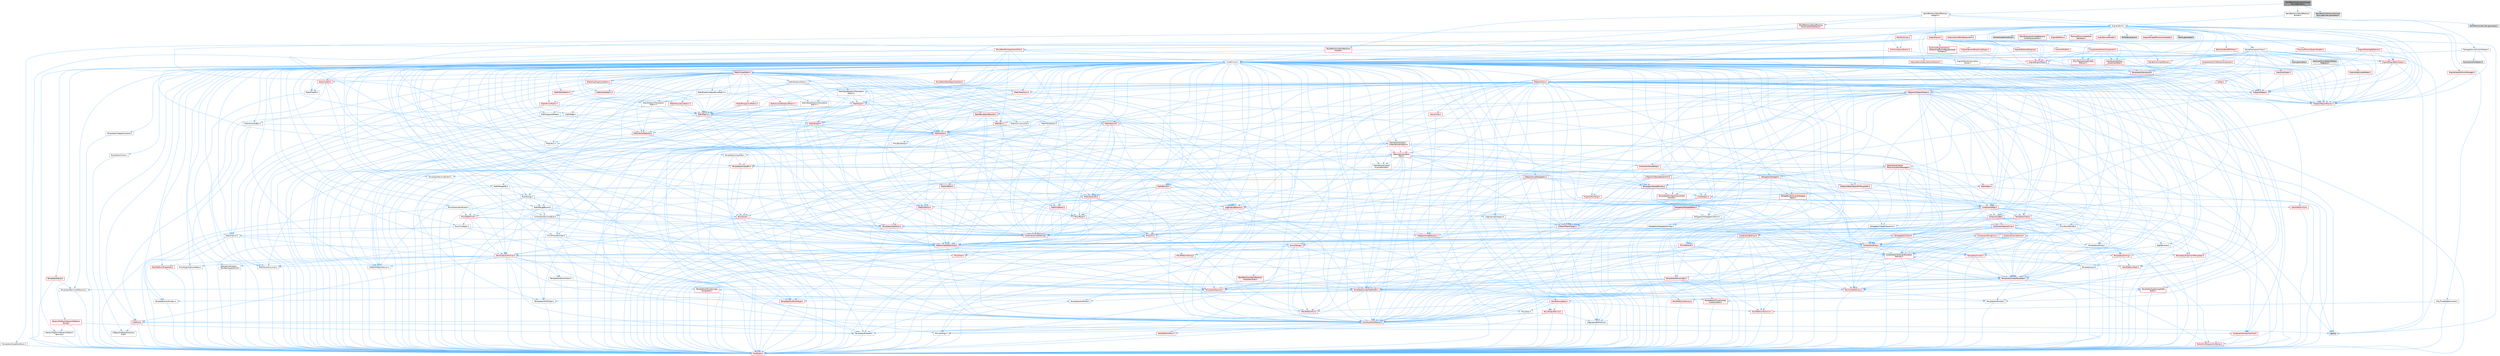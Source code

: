 digraph "WorldPartitionRuntimeVirtualTextureBuilder.h"
{
 // INTERACTIVE_SVG=YES
 // LATEX_PDF_SIZE
  bgcolor="transparent";
  edge [fontname=Helvetica,fontsize=10,labelfontname=Helvetica,labelfontsize=10];
  node [fontname=Helvetica,fontsize=10,shape=box,height=0.2,width=0.4];
  Node1 [id="Node000001",label="WorldPartitionRuntimeVirtual\lTextureBuilder.h",height=0.2,width=0.4,color="gray40", fillcolor="grey60", style="filled", fontcolor="black",tooltip=" "];
  Node1 -> Node2 [id="edge1_Node000001_Node000002",color="steelblue1",style="solid",tooltip=" "];
  Node2 [id="Node000002",label="WorldPartition/WorldPartition\lBuilder.h",height=0.2,width=0.4,color="grey40", fillcolor="white", style="filled",URL="$d8/dd5/WorldPartitionBuilder_8h.html",tooltip=" "];
  Node2 -> Node3 [id="edge2_Node000002_Node000003",color="steelblue1",style="solid",tooltip=" "];
  Node3 [id="Node000003",label="PackageSourceControlHelper.h",height=0.2,width=0.4,color="grey40", fillcolor="white", style="filled",URL="$d3/dec/PackageSourceControlHelper_8h.html",tooltip=" "];
  Node3 -> Node4 [id="edge3_Node000003_Node000004",color="steelblue1",style="solid",tooltip=" "];
  Node4 [id="Node000004",label="CoreMinimal.h",height=0.2,width=0.4,color="grey40", fillcolor="white", style="filled",URL="$d7/d67/CoreMinimal_8h.html",tooltip=" "];
  Node4 -> Node5 [id="edge4_Node000004_Node000005",color="steelblue1",style="solid",tooltip=" "];
  Node5 [id="Node000005",label="CoreTypes.h",height=0.2,width=0.4,color="red", fillcolor="#FFF0F0", style="filled",URL="$dc/dec/CoreTypes_8h.html",tooltip=" "];
  Node4 -> Node19 [id="edge5_Node000004_Node000019",color="steelblue1",style="solid",tooltip=" "];
  Node19 [id="Node000019",label="CoreFwd.h",height=0.2,width=0.4,color="red", fillcolor="#FFF0F0", style="filled",URL="$d1/d1e/CoreFwd_8h.html",tooltip=" "];
  Node19 -> Node5 [id="edge6_Node000019_Node000005",color="steelblue1",style="solid",tooltip=" "];
  Node19 -> Node20 [id="edge7_Node000019_Node000020",color="steelblue1",style="solid",tooltip=" "];
  Node20 [id="Node000020",label="Containers/ContainersFwd.h",height=0.2,width=0.4,color="red", fillcolor="#FFF0F0", style="filled",URL="$d4/d0a/ContainersFwd_8h.html",tooltip=" "];
  Node20 -> Node5 [id="edge8_Node000020_Node000005",color="steelblue1",style="solid",tooltip=" "];
  Node20 -> Node21 [id="edge9_Node000020_Node000021",color="steelblue1",style="solid",tooltip=" "];
  Node21 [id="Node000021",label="Traits/IsContiguousContainer.h",height=0.2,width=0.4,color="red", fillcolor="#FFF0F0", style="filled",URL="$d5/d3c/IsContiguousContainer_8h.html",tooltip=" "];
  Node21 -> Node5 [id="edge10_Node000021_Node000005",color="steelblue1",style="solid",tooltip=" "];
  Node19 -> Node25 [id="edge11_Node000019_Node000025",color="steelblue1",style="solid",tooltip=" "];
  Node25 [id="Node000025",label="UObject/UObjectHierarchy\lFwd.h",height=0.2,width=0.4,color="grey40", fillcolor="white", style="filled",URL="$d3/d13/UObjectHierarchyFwd_8h.html",tooltip=" "];
  Node4 -> Node25 [id="edge12_Node000004_Node000025",color="steelblue1",style="solid",tooltip=" "];
  Node4 -> Node20 [id="edge13_Node000004_Node000020",color="steelblue1",style="solid",tooltip=" "];
  Node4 -> Node26 [id="edge14_Node000004_Node000026",color="steelblue1",style="solid",tooltip=" "];
  Node26 [id="Node000026",label="Misc/VarArgs.h",height=0.2,width=0.4,color="grey40", fillcolor="white", style="filled",URL="$d5/d6f/VarArgs_8h.html",tooltip=" "];
  Node26 -> Node5 [id="edge15_Node000026_Node000005",color="steelblue1",style="solid",tooltip=" "];
  Node4 -> Node27 [id="edge16_Node000004_Node000027",color="steelblue1",style="solid",tooltip=" "];
  Node27 [id="Node000027",label="Logging/LogVerbosity.h",height=0.2,width=0.4,color="grey40", fillcolor="white", style="filled",URL="$d2/d8f/LogVerbosity_8h.html",tooltip=" "];
  Node27 -> Node5 [id="edge17_Node000027_Node000005",color="steelblue1",style="solid",tooltip=" "];
  Node4 -> Node28 [id="edge18_Node000004_Node000028",color="steelblue1",style="solid",tooltip=" "];
  Node28 [id="Node000028",label="Misc/OutputDevice.h",height=0.2,width=0.4,color="red", fillcolor="#FFF0F0", style="filled",URL="$d7/d32/OutputDevice_8h.html",tooltip=" "];
  Node28 -> Node19 [id="edge19_Node000028_Node000019",color="steelblue1",style="solid",tooltip=" "];
  Node28 -> Node5 [id="edge20_Node000028_Node000005",color="steelblue1",style="solid",tooltip=" "];
  Node28 -> Node27 [id="edge21_Node000028_Node000027",color="steelblue1",style="solid",tooltip=" "];
  Node28 -> Node26 [id="edge22_Node000028_Node000026",color="steelblue1",style="solid",tooltip=" "];
  Node4 -> Node34 [id="edge23_Node000004_Node000034",color="steelblue1",style="solid",tooltip=" "];
  Node34 [id="Node000034",label="HAL/PlatformCrt.h",height=0.2,width=0.4,color="red", fillcolor="#FFF0F0", style="filled",URL="$d8/d75/PlatformCrt_8h.html",tooltip=" "];
  Node4 -> Node44 [id="edge24_Node000004_Node000044",color="steelblue1",style="solid",tooltip=" "];
  Node44 [id="Node000044",label="HAL/PlatformMisc.h",height=0.2,width=0.4,color="red", fillcolor="#FFF0F0", style="filled",URL="$d0/df5/PlatformMisc_8h.html",tooltip=" "];
  Node44 -> Node5 [id="edge25_Node000044_Node000005",color="steelblue1",style="solid",tooltip=" "];
  Node4 -> Node63 [id="edge26_Node000004_Node000063",color="steelblue1",style="solid",tooltip=" "];
  Node63 [id="Node000063",label="Misc/AssertionMacros.h",height=0.2,width=0.4,color="red", fillcolor="#FFF0F0", style="filled",URL="$d0/dfa/AssertionMacros_8h.html",tooltip=" "];
  Node63 -> Node5 [id="edge27_Node000063_Node000005",color="steelblue1",style="solid",tooltip=" "];
  Node63 -> Node44 [id="edge28_Node000063_Node000044",color="steelblue1",style="solid",tooltip=" "];
  Node63 -> Node64 [id="edge29_Node000063_Node000064",color="steelblue1",style="solid",tooltip=" "];
  Node64 [id="Node000064",label="Templates/EnableIf.h",height=0.2,width=0.4,color="grey40", fillcolor="white", style="filled",URL="$d7/d60/EnableIf_8h.html",tooltip=" "];
  Node64 -> Node5 [id="edge30_Node000064_Node000005",color="steelblue1",style="solid",tooltip=" "];
  Node63 -> Node26 [id="edge31_Node000063_Node000026",color="steelblue1",style="solid",tooltip=" "];
  Node63 -> Node71 [id="edge32_Node000063_Node000071",color="steelblue1",style="solid",tooltip=" "];
  Node71 [id="Node000071",label="atomic",height=0.2,width=0.4,color="grey60", fillcolor="#E0E0E0", style="filled",tooltip=" "];
  Node4 -> Node72 [id="edge33_Node000004_Node000072",color="steelblue1",style="solid",tooltip=" "];
  Node72 [id="Node000072",label="Templates/IsPointer.h",height=0.2,width=0.4,color="grey40", fillcolor="white", style="filled",URL="$d7/d05/IsPointer_8h.html",tooltip=" "];
  Node72 -> Node5 [id="edge34_Node000072_Node000005",color="steelblue1",style="solid",tooltip=" "];
  Node4 -> Node73 [id="edge35_Node000004_Node000073",color="steelblue1",style="solid",tooltip=" "];
  Node73 [id="Node000073",label="HAL/PlatformMemory.h",height=0.2,width=0.4,color="red", fillcolor="#FFF0F0", style="filled",URL="$de/d68/PlatformMemory_8h.html",tooltip=" "];
  Node73 -> Node5 [id="edge36_Node000073_Node000005",color="steelblue1",style="solid",tooltip=" "];
  Node4 -> Node56 [id="edge37_Node000004_Node000056",color="steelblue1",style="solid",tooltip=" "];
  Node56 [id="Node000056",label="HAL/PlatformAtomics.h",height=0.2,width=0.4,color="red", fillcolor="#FFF0F0", style="filled",URL="$d3/d36/PlatformAtomics_8h.html",tooltip=" "];
  Node56 -> Node5 [id="edge38_Node000056_Node000005",color="steelblue1",style="solid",tooltip=" "];
  Node4 -> Node78 [id="edge39_Node000004_Node000078",color="steelblue1",style="solid",tooltip=" "];
  Node78 [id="Node000078",label="Misc/Exec.h",height=0.2,width=0.4,color="grey40", fillcolor="white", style="filled",URL="$de/ddb/Exec_8h.html",tooltip=" "];
  Node78 -> Node5 [id="edge40_Node000078_Node000005",color="steelblue1",style="solid",tooltip=" "];
  Node78 -> Node63 [id="edge41_Node000078_Node000063",color="steelblue1",style="solid",tooltip=" "];
  Node4 -> Node79 [id="edge42_Node000004_Node000079",color="steelblue1",style="solid",tooltip=" "];
  Node79 [id="Node000079",label="HAL/MemoryBase.h",height=0.2,width=0.4,color="red", fillcolor="#FFF0F0", style="filled",URL="$d6/d9f/MemoryBase_8h.html",tooltip=" "];
  Node79 -> Node5 [id="edge43_Node000079_Node000005",color="steelblue1",style="solid",tooltip=" "];
  Node79 -> Node56 [id="edge44_Node000079_Node000056",color="steelblue1",style="solid",tooltip=" "];
  Node79 -> Node34 [id="edge45_Node000079_Node000034",color="steelblue1",style="solid",tooltip=" "];
  Node79 -> Node78 [id="edge46_Node000079_Node000078",color="steelblue1",style="solid",tooltip=" "];
  Node79 -> Node28 [id="edge47_Node000079_Node000028",color="steelblue1",style="solid",tooltip=" "];
  Node4 -> Node89 [id="edge48_Node000004_Node000089",color="steelblue1",style="solid",tooltip=" "];
  Node89 [id="Node000089",label="HAL/UnrealMemory.h",height=0.2,width=0.4,color="red", fillcolor="#FFF0F0", style="filled",URL="$d9/d96/UnrealMemory_8h.html",tooltip=" "];
  Node89 -> Node5 [id="edge49_Node000089_Node000005",color="steelblue1",style="solid",tooltip=" "];
  Node89 -> Node79 [id="edge50_Node000089_Node000079",color="steelblue1",style="solid",tooltip=" "];
  Node89 -> Node73 [id="edge51_Node000089_Node000073",color="steelblue1",style="solid",tooltip=" "];
  Node89 -> Node72 [id="edge52_Node000089_Node000072",color="steelblue1",style="solid",tooltip=" "];
  Node4 -> Node91 [id="edge53_Node000004_Node000091",color="steelblue1",style="solid",tooltip=" "];
  Node91 [id="Node000091",label="Templates/IsArithmetic.h",height=0.2,width=0.4,color="grey40", fillcolor="white", style="filled",URL="$d2/d5d/IsArithmetic_8h.html",tooltip=" "];
  Node91 -> Node5 [id="edge54_Node000091_Node000005",color="steelblue1",style="solid",tooltip=" "];
  Node4 -> Node85 [id="edge55_Node000004_Node000085",color="steelblue1",style="solid",tooltip=" "];
  Node85 [id="Node000085",label="Templates/AndOrNot.h",height=0.2,width=0.4,color="grey40", fillcolor="white", style="filled",URL="$db/d0a/AndOrNot_8h.html",tooltip=" "];
  Node85 -> Node5 [id="edge56_Node000085_Node000005",color="steelblue1",style="solid",tooltip=" "];
  Node4 -> Node92 [id="edge57_Node000004_Node000092",color="steelblue1",style="solid",tooltip=" "];
  Node92 [id="Node000092",label="Templates/IsPODType.h",height=0.2,width=0.4,color="grey40", fillcolor="white", style="filled",URL="$d7/db1/IsPODType_8h.html",tooltip=" "];
  Node92 -> Node5 [id="edge58_Node000092_Node000005",color="steelblue1",style="solid",tooltip=" "];
  Node4 -> Node93 [id="edge59_Node000004_Node000093",color="steelblue1",style="solid",tooltip=" "];
  Node93 [id="Node000093",label="Templates/IsUECoreType.h",height=0.2,width=0.4,color="red", fillcolor="#FFF0F0", style="filled",URL="$d1/db8/IsUECoreType_8h.html",tooltip=" "];
  Node93 -> Node5 [id="edge60_Node000093_Node000005",color="steelblue1",style="solid",tooltip=" "];
  Node4 -> Node86 [id="edge61_Node000004_Node000086",color="steelblue1",style="solid",tooltip=" "];
  Node86 [id="Node000086",label="Templates/IsTriviallyCopy\lConstructible.h",height=0.2,width=0.4,color="red", fillcolor="#FFF0F0", style="filled",URL="$d3/d78/IsTriviallyCopyConstructible_8h.html",tooltip=" "];
  Node86 -> Node5 [id="edge62_Node000086_Node000005",color="steelblue1",style="solid",tooltip=" "];
  Node4 -> Node94 [id="edge63_Node000004_Node000094",color="steelblue1",style="solid",tooltip=" "];
  Node94 [id="Node000094",label="Templates/UnrealTypeTraits.h",height=0.2,width=0.4,color="red", fillcolor="#FFF0F0", style="filled",URL="$d2/d2d/UnrealTypeTraits_8h.html",tooltip=" "];
  Node94 -> Node5 [id="edge64_Node000094_Node000005",color="steelblue1",style="solid",tooltip=" "];
  Node94 -> Node72 [id="edge65_Node000094_Node000072",color="steelblue1",style="solid",tooltip=" "];
  Node94 -> Node63 [id="edge66_Node000094_Node000063",color="steelblue1",style="solid",tooltip=" "];
  Node94 -> Node85 [id="edge67_Node000094_Node000085",color="steelblue1",style="solid",tooltip=" "];
  Node94 -> Node64 [id="edge68_Node000094_Node000064",color="steelblue1",style="solid",tooltip=" "];
  Node94 -> Node91 [id="edge69_Node000094_Node000091",color="steelblue1",style="solid",tooltip=" "];
  Node94 -> Node92 [id="edge70_Node000094_Node000092",color="steelblue1",style="solid",tooltip=" "];
  Node94 -> Node93 [id="edge71_Node000094_Node000093",color="steelblue1",style="solid",tooltip=" "];
  Node94 -> Node86 [id="edge72_Node000094_Node000086",color="steelblue1",style="solid",tooltip=" "];
  Node4 -> Node64 [id="edge73_Node000004_Node000064",color="steelblue1",style="solid",tooltip=" "];
  Node4 -> Node96 [id="edge74_Node000004_Node000096",color="steelblue1",style="solid",tooltip=" "];
  Node96 [id="Node000096",label="Templates/RemoveReference.h",height=0.2,width=0.4,color="grey40", fillcolor="white", style="filled",URL="$da/dbe/RemoveReference_8h.html",tooltip=" "];
  Node96 -> Node5 [id="edge75_Node000096_Node000005",color="steelblue1",style="solid",tooltip=" "];
  Node4 -> Node97 [id="edge76_Node000004_Node000097",color="steelblue1",style="solid",tooltip=" "];
  Node97 [id="Node000097",label="Templates/IntegralConstant.h",height=0.2,width=0.4,color="grey40", fillcolor="white", style="filled",URL="$db/d1b/IntegralConstant_8h.html",tooltip=" "];
  Node97 -> Node5 [id="edge77_Node000097_Node000005",color="steelblue1",style="solid",tooltip=" "];
  Node4 -> Node98 [id="edge78_Node000004_Node000098",color="steelblue1",style="solid",tooltip=" "];
  Node98 [id="Node000098",label="Templates/IsClass.h",height=0.2,width=0.4,color="grey40", fillcolor="white", style="filled",URL="$db/dcb/IsClass_8h.html",tooltip=" "];
  Node98 -> Node5 [id="edge79_Node000098_Node000005",color="steelblue1",style="solid",tooltip=" "];
  Node4 -> Node99 [id="edge80_Node000004_Node000099",color="steelblue1",style="solid",tooltip=" "];
  Node99 [id="Node000099",label="Templates/TypeCompatible\lBytes.h",height=0.2,width=0.4,color="red", fillcolor="#FFF0F0", style="filled",URL="$df/d0a/TypeCompatibleBytes_8h.html",tooltip=" "];
  Node99 -> Node5 [id="edge81_Node000099_Node000005",color="steelblue1",style="solid",tooltip=" "];
  Node4 -> Node21 [id="edge82_Node000004_Node000021",color="steelblue1",style="solid",tooltip=" "];
  Node4 -> Node100 [id="edge83_Node000004_Node000100",color="steelblue1",style="solid",tooltip=" "];
  Node100 [id="Node000100",label="Templates/UnrealTemplate.h",height=0.2,width=0.4,color="red", fillcolor="#FFF0F0", style="filled",URL="$d4/d24/UnrealTemplate_8h.html",tooltip=" "];
  Node100 -> Node5 [id="edge84_Node000100_Node000005",color="steelblue1",style="solid",tooltip=" "];
  Node100 -> Node72 [id="edge85_Node000100_Node000072",color="steelblue1",style="solid",tooltip=" "];
  Node100 -> Node89 [id="edge86_Node000100_Node000089",color="steelblue1",style="solid",tooltip=" "];
  Node100 -> Node94 [id="edge87_Node000100_Node000094",color="steelblue1",style="solid",tooltip=" "];
  Node100 -> Node96 [id="edge88_Node000100_Node000096",color="steelblue1",style="solid",tooltip=" "];
  Node100 -> Node66 [id="edge89_Node000100_Node000066",color="steelblue1",style="solid",tooltip=" "];
  Node66 [id="Node000066",label="Templates/Requires.h",height=0.2,width=0.4,color="red", fillcolor="#FFF0F0", style="filled",URL="$dc/d96/Requires_8h.html",tooltip=" "];
  Node66 -> Node64 [id="edge90_Node000066_Node000064",color="steelblue1",style="solid",tooltip=" "];
  Node100 -> Node99 [id="edge91_Node000100_Node000099",color="steelblue1",style="solid",tooltip=" "];
  Node100 -> Node21 [id="edge92_Node000100_Node000021",color="steelblue1",style="solid",tooltip=" "];
  Node4 -> Node49 [id="edge93_Node000004_Node000049",color="steelblue1",style="solid",tooltip=" "];
  Node49 [id="Node000049",label="Math/NumericLimits.h",height=0.2,width=0.4,color="grey40", fillcolor="white", style="filled",URL="$df/d1b/NumericLimits_8h.html",tooltip=" "];
  Node49 -> Node5 [id="edge94_Node000049_Node000005",color="steelblue1",style="solid",tooltip=" "];
  Node4 -> Node104 [id="edge95_Node000004_Node000104",color="steelblue1",style="solid",tooltip=" "];
  Node104 [id="Node000104",label="HAL/PlatformMath.h",height=0.2,width=0.4,color="red", fillcolor="#FFF0F0", style="filled",URL="$dc/d53/PlatformMath_8h.html",tooltip=" "];
  Node104 -> Node5 [id="edge96_Node000104_Node000005",color="steelblue1",style="solid",tooltip=" "];
  Node4 -> Node87 [id="edge97_Node000004_Node000087",color="steelblue1",style="solid",tooltip=" "];
  Node87 [id="Node000087",label="Templates/IsTriviallyCopy\lAssignable.h",height=0.2,width=0.4,color="red", fillcolor="#FFF0F0", style="filled",URL="$d2/df2/IsTriviallyCopyAssignable_8h.html",tooltip=" "];
  Node87 -> Node5 [id="edge98_Node000087_Node000005",color="steelblue1",style="solid",tooltip=" "];
  Node4 -> Node112 [id="edge99_Node000004_Node000112",color="steelblue1",style="solid",tooltip=" "];
  Node112 [id="Node000112",label="Templates/MemoryOps.h",height=0.2,width=0.4,color="red", fillcolor="#FFF0F0", style="filled",URL="$db/dea/MemoryOps_8h.html",tooltip=" "];
  Node112 -> Node5 [id="edge100_Node000112_Node000005",color="steelblue1",style="solid",tooltip=" "];
  Node112 -> Node89 [id="edge101_Node000112_Node000089",color="steelblue1",style="solid",tooltip=" "];
  Node112 -> Node87 [id="edge102_Node000112_Node000087",color="steelblue1",style="solid",tooltip=" "];
  Node112 -> Node86 [id="edge103_Node000112_Node000086",color="steelblue1",style="solid",tooltip=" "];
  Node112 -> Node66 [id="edge104_Node000112_Node000066",color="steelblue1",style="solid",tooltip=" "];
  Node112 -> Node94 [id="edge105_Node000112_Node000094",color="steelblue1",style="solid",tooltip=" "];
  Node4 -> Node113 [id="edge106_Node000004_Node000113",color="steelblue1",style="solid",tooltip=" "];
  Node113 [id="Node000113",label="Containers/ContainerAllocation\lPolicies.h",height=0.2,width=0.4,color="red", fillcolor="#FFF0F0", style="filled",URL="$d7/dff/ContainerAllocationPolicies_8h.html",tooltip=" "];
  Node113 -> Node5 [id="edge107_Node000113_Node000005",color="steelblue1",style="solid",tooltip=" "];
  Node113 -> Node113 [id="edge108_Node000113_Node000113",color="steelblue1",style="solid",tooltip=" "];
  Node113 -> Node104 [id="edge109_Node000113_Node000104",color="steelblue1",style="solid",tooltip=" "];
  Node113 -> Node89 [id="edge110_Node000113_Node000089",color="steelblue1",style="solid",tooltip=" "];
  Node113 -> Node49 [id="edge111_Node000113_Node000049",color="steelblue1",style="solid",tooltip=" "];
  Node113 -> Node63 [id="edge112_Node000113_Node000063",color="steelblue1",style="solid",tooltip=" "];
  Node113 -> Node112 [id="edge113_Node000113_Node000112",color="steelblue1",style="solid",tooltip=" "];
  Node113 -> Node99 [id="edge114_Node000113_Node000099",color="steelblue1",style="solid",tooltip=" "];
  Node4 -> Node116 [id="edge115_Node000004_Node000116",color="steelblue1",style="solid",tooltip=" "];
  Node116 [id="Node000116",label="Templates/IsEnumClass.h",height=0.2,width=0.4,color="grey40", fillcolor="white", style="filled",URL="$d7/d15/IsEnumClass_8h.html",tooltip=" "];
  Node116 -> Node5 [id="edge116_Node000116_Node000005",color="steelblue1",style="solid",tooltip=" "];
  Node116 -> Node85 [id="edge117_Node000116_Node000085",color="steelblue1",style="solid",tooltip=" "];
  Node4 -> Node117 [id="edge118_Node000004_Node000117",color="steelblue1",style="solid",tooltip=" "];
  Node117 [id="Node000117",label="HAL/PlatformProperties.h",height=0.2,width=0.4,color="red", fillcolor="#FFF0F0", style="filled",URL="$d9/db0/PlatformProperties_8h.html",tooltip=" "];
  Node117 -> Node5 [id="edge119_Node000117_Node000005",color="steelblue1",style="solid",tooltip=" "];
  Node4 -> Node120 [id="edge120_Node000004_Node000120",color="steelblue1",style="solid",tooltip=" "];
  Node120 [id="Node000120",label="Misc/EngineVersionBase.h",height=0.2,width=0.4,color="grey40", fillcolor="white", style="filled",URL="$d5/d2b/EngineVersionBase_8h.html",tooltip=" "];
  Node120 -> Node5 [id="edge121_Node000120_Node000005",color="steelblue1",style="solid",tooltip=" "];
  Node4 -> Node121 [id="edge122_Node000004_Node000121",color="steelblue1",style="solid",tooltip=" "];
  Node121 [id="Node000121",label="Internationalization\l/TextNamespaceFwd.h",height=0.2,width=0.4,color="grey40", fillcolor="white", style="filled",URL="$d8/d97/TextNamespaceFwd_8h.html",tooltip=" "];
  Node121 -> Node5 [id="edge123_Node000121_Node000005",color="steelblue1",style="solid",tooltip=" "];
  Node4 -> Node122 [id="edge124_Node000004_Node000122",color="steelblue1",style="solid",tooltip=" "];
  Node122 [id="Node000122",label="Serialization/Archive.h",height=0.2,width=0.4,color="red", fillcolor="#FFF0F0", style="filled",URL="$d7/d3b/Archive_8h.html",tooltip=" "];
  Node122 -> Node19 [id="edge125_Node000122_Node000019",color="steelblue1",style="solid",tooltip=" "];
  Node122 -> Node5 [id="edge126_Node000122_Node000005",color="steelblue1",style="solid",tooltip=" "];
  Node122 -> Node117 [id="edge127_Node000122_Node000117",color="steelblue1",style="solid",tooltip=" "];
  Node122 -> Node121 [id="edge128_Node000122_Node000121",color="steelblue1",style="solid",tooltip=" "];
  Node122 -> Node63 [id="edge129_Node000122_Node000063",color="steelblue1",style="solid",tooltip=" "];
  Node122 -> Node120 [id="edge130_Node000122_Node000120",color="steelblue1",style="solid",tooltip=" "];
  Node122 -> Node26 [id="edge131_Node000122_Node000026",color="steelblue1",style="solid",tooltip=" "];
  Node122 -> Node64 [id="edge132_Node000122_Node000064",color="steelblue1",style="solid",tooltip=" "];
  Node122 -> Node116 [id="edge133_Node000122_Node000116",color="steelblue1",style="solid",tooltip=" "];
  Node122 -> Node100 [id="edge134_Node000122_Node000100",color="steelblue1",style="solid",tooltip=" "];
  Node122 -> Node125 [id="edge135_Node000122_Node000125",color="steelblue1",style="solid",tooltip=" "];
  Node125 [id="Node000125",label="UObject/ObjectVersion.h",height=0.2,width=0.4,color="grey40", fillcolor="white", style="filled",URL="$da/d63/ObjectVersion_8h.html",tooltip=" "];
  Node125 -> Node5 [id="edge136_Node000125_Node000005",color="steelblue1",style="solid",tooltip=" "];
  Node4 -> Node126 [id="edge137_Node000004_Node000126",color="steelblue1",style="solid",tooltip=" "];
  Node126 [id="Node000126",label="Templates/Less.h",height=0.2,width=0.4,color="grey40", fillcolor="white", style="filled",URL="$de/dc8/Less_8h.html",tooltip=" "];
  Node126 -> Node5 [id="edge138_Node000126_Node000005",color="steelblue1",style="solid",tooltip=" "];
  Node126 -> Node100 [id="edge139_Node000126_Node000100",color="steelblue1",style="solid",tooltip=" "];
  Node4 -> Node127 [id="edge140_Node000004_Node000127",color="steelblue1",style="solid",tooltip=" "];
  Node127 [id="Node000127",label="Templates/Sorting.h",height=0.2,width=0.4,color="red", fillcolor="#FFF0F0", style="filled",URL="$d3/d9e/Sorting_8h.html",tooltip=" "];
  Node127 -> Node5 [id="edge141_Node000127_Node000005",color="steelblue1",style="solid",tooltip=" "];
  Node127 -> Node104 [id="edge142_Node000127_Node000104",color="steelblue1",style="solid",tooltip=" "];
  Node127 -> Node126 [id="edge143_Node000127_Node000126",color="steelblue1",style="solid",tooltip=" "];
  Node4 -> Node138 [id="edge144_Node000004_Node000138",color="steelblue1",style="solid",tooltip=" "];
  Node138 [id="Node000138",label="Misc/Char.h",height=0.2,width=0.4,color="red", fillcolor="#FFF0F0", style="filled",URL="$d0/d58/Char_8h.html",tooltip=" "];
  Node138 -> Node5 [id="edge145_Node000138_Node000005",color="steelblue1",style="solid",tooltip=" "];
  Node4 -> Node141 [id="edge146_Node000004_Node000141",color="steelblue1",style="solid",tooltip=" "];
  Node141 [id="Node000141",label="GenericPlatform/GenericPlatform\lStricmp.h",height=0.2,width=0.4,color="grey40", fillcolor="white", style="filled",URL="$d2/d86/GenericPlatformStricmp_8h.html",tooltip=" "];
  Node141 -> Node5 [id="edge147_Node000141_Node000005",color="steelblue1",style="solid",tooltip=" "];
  Node4 -> Node142 [id="edge148_Node000004_Node000142",color="steelblue1",style="solid",tooltip=" "];
  Node142 [id="Node000142",label="GenericPlatform/GenericPlatform\lString.h",height=0.2,width=0.4,color="red", fillcolor="#FFF0F0", style="filled",URL="$dd/d20/GenericPlatformString_8h.html",tooltip=" "];
  Node142 -> Node5 [id="edge149_Node000142_Node000005",color="steelblue1",style="solid",tooltip=" "];
  Node142 -> Node141 [id="edge150_Node000142_Node000141",color="steelblue1",style="solid",tooltip=" "];
  Node142 -> Node64 [id="edge151_Node000142_Node000064",color="steelblue1",style="solid",tooltip=" "];
  Node4 -> Node75 [id="edge152_Node000004_Node000075",color="steelblue1",style="solid",tooltip=" "];
  Node75 [id="Node000075",label="HAL/PlatformString.h",height=0.2,width=0.4,color="red", fillcolor="#FFF0F0", style="filled",URL="$db/db5/PlatformString_8h.html",tooltip=" "];
  Node75 -> Node5 [id="edge153_Node000075_Node000005",color="steelblue1",style="solid",tooltip=" "];
  Node4 -> Node145 [id="edge154_Node000004_Node000145",color="steelblue1",style="solid",tooltip=" "];
  Node145 [id="Node000145",label="Misc/CString.h",height=0.2,width=0.4,color="red", fillcolor="#FFF0F0", style="filled",URL="$d2/d49/CString_8h.html",tooltip=" "];
  Node145 -> Node5 [id="edge155_Node000145_Node000005",color="steelblue1",style="solid",tooltip=" "];
  Node145 -> Node34 [id="edge156_Node000145_Node000034",color="steelblue1",style="solid",tooltip=" "];
  Node145 -> Node75 [id="edge157_Node000145_Node000075",color="steelblue1",style="solid",tooltip=" "];
  Node145 -> Node63 [id="edge158_Node000145_Node000063",color="steelblue1",style="solid",tooltip=" "];
  Node145 -> Node138 [id="edge159_Node000145_Node000138",color="steelblue1",style="solid",tooltip=" "];
  Node145 -> Node26 [id="edge160_Node000145_Node000026",color="steelblue1",style="solid",tooltip=" "];
  Node4 -> Node146 [id="edge161_Node000004_Node000146",color="steelblue1",style="solid",tooltip=" "];
  Node146 [id="Node000146",label="Misc/Crc.h",height=0.2,width=0.4,color="red", fillcolor="#FFF0F0", style="filled",URL="$d4/dd2/Crc_8h.html",tooltip=" "];
  Node146 -> Node5 [id="edge162_Node000146_Node000005",color="steelblue1",style="solid",tooltip=" "];
  Node146 -> Node75 [id="edge163_Node000146_Node000075",color="steelblue1",style="solid",tooltip=" "];
  Node146 -> Node63 [id="edge164_Node000146_Node000063",color="steelblue1",style="solid",tooltip=" "];
  Node146 -> Node145 [id="edge165_Node000146_Node000145",color="steelblue1",style="solid",tooltip=" "];
  Node146 -> Node138 [id="edge166_Node000146_Node000138",color="steelblue1",style="solid",tooltip=" "];
  Node146 -> Node94 [id="edge167_Node000146_Node000094",color="steelblue1",style="solid",tooltip=" "];
  Node4 -> Node137 [id="edge168_Node000004_Node000137",color="steelblue1",style="solid",tooltip=" "];
  Node137 [id="Node000137",label="Math/UnrealMathUtility.h",height=0.2,width=0.4,color="red", fillcolor="#FFF0F0", style="filled",URL="$db/db8/UnrealMathUtility_8h.html",tooltip=" "];
  Node137 -> Node5 [id="edge169_Node000137_Node000005",color="steelblue1",style="solid",tooltip=" "];
  Node137 -> Node63 [id="edge170_Node000137_Node000063",color="steelblue1",style="solid",tooltip=" "];
  Node137 -> Node104 [id="edge171_Node000137_Node000104",color="steelblue1",style="solid",tooltip=" "];
  Node137 -> Node66 [id="edge172_Node000137_Node000066",color="steelblue1",style="solid",tooltip=" "];
  Node4 -> Node147 [id="edge173_Node000004_Node000147",color="steelblue1",style="solid",tooltip=" "];
  Node147 [id="Node000147",label="Containers/UnrealString.h",height=0.2,width=0.4,color="red", fillcolor="#FFF0F0", style="filled",URL="$d5/dba/UnrealString_8h.html",tooltip=" "];
  Node4 -> Node151 [id="edge174_Node000004_Node000151",color="steelblue1",style="solid",tooltip=" "];
  Node151 [id="Node000151",label="Containers/Array.h",height=0.2,width=0.4,color="red", fillcolor="#FFF0F0", style="filled",URL="$df/dd0/Array_8h.html",tooltip=" "];
  Node151 -> Node5 [id="edge175_Node000151_Node000005",color="steelblue1",style="solid",tooltip=" "];
  Node151 -> Node63 [id="edge176_Node000151_Node000063",color="steelblue1",style="solid",tooltip=" "];
  Node151 -> Node89 [id="edge177_Node000151_Node000089",color="steelblue1",style="solid",tooltip=" "];
  Node151 -> Node94 [id="edge178_Node000151_Node000094",color="steelblue1",style="solid",tooltip=" "];
  Node151 -> Node100 [id="edge179_Node000151_Node000100",color="steelblue1",style="solid",tooltip=" "];
  Node151 -> Node113 [id="edge180_Node000151_Node000113",color="steelblue1",style="solid",tooltip=" "];
  Node151 -> Node122 [id="edge181_Node000151_Node000122",color="steelblue1",style="solid",tooltip=" "];
  Node151 -> Node130 [id="edge182_Node000151_Node000130",color="steelblue1",style="solid",tooltip=" "];
  Node130 [id="Node000130",label="Templates/Invoke.h",height=0.2,width=0.4,color="red", fillcolor="#FFF0F0", style="filled",URL="$d7/deb/Invoke_8h.html",tooltip=" "];
  Node130 -> Node5 [id="edge183_Node000130_Node000005",color="steelblue1",style="solid",tooltip=" "];
  Node130 -> Node100 [id="edge184_Node000130_Node000100",color="steelblue1",style="solid",tooltip=" "];
  Node151 -> Node126 [id="edge185_Node000151_Node000126",color="steelblue1",style="solid",tooltip=" "];
  Node151 -> Node66 [id="edge186_Node000151_Node000066",color="steelblue1",style="solid",tooltip=" "];
  Node151 -> Node127 [id="edge187_Node000151_Node000127",color="steelblue1",style="solid",tooltip=" "];
  Node151 -> Node174 [id="edge188_Node000151_Node000174",color="steelblue1",style="solid",tooltip=" "];
  Node174 [id="Node000174",label="Templates/AlignmentTemplates.h",height=0.2,width=0.4,color="red", fillcolor="#FFF0F0", style="filled",URL="$dd/d32/AlignmentTemplates_8h.html",tooltip=" "];
  Node174 -> Node5 [id="edge189_Node000174_Node000005",color="steelblue1",style="solid",tooltip=" "];
  Node174 -> Node72 [id="edge190_Node000174_Node000072",color="steelblue1",style="solid",tooltip=" "];
  Node4 -> Node175 [id="edge191_Node000004_Node000175",color="steelblue1",style="solid",tooltip=" "];
  Node175 [id="Node000175",label="Misc/FrameNumber.h",height=0.2,width=0.4,color="grey40", fillcolor="white", style="filled",URL="$dd/dbd/FrameNumber_8h.html",tooltip=" "];
  Node175 -> Node5 [id="edge192_Node000175_Node000005",color="steelblue1",style="solid",tooltip=" "];
  Node175 -> Node49 [id="edge193_Node000175_Node000049",color="steelblue1",style="solid",tooltip=" "];
  Node175 -> Node137 [id="edge194_Node000175_Node000137",color="steelblue1",style="solid",tooltip=" "];
  Node175 -> Node64 [id="edge195_Node000175_Node000064",color="steelblue1",style="solid",tooltip=" "];
  Node175 -> Node94 [id="edge196_Node000175_Node000094",color="steelblue1",style="solid",tooltip=" "];
  Node4 -> Node176 [id="edge197_Node000004_Node000176",color="steelblue1",style="solid",tooltip=" "];
  Node176 [id="Node000176",label="Misc/Timespan.h",height=0.2,width=0.4,color="grey40", fillcolor="white", style="filled",URL="$da/dd9/Timespan_8h.html",tooltip=" "];
  Node176 -> Node5 [id="edge198_Node000176_Node000005",color="steelblue1",style="solid",tooltip=" "];
  Node176 -> Node177 [id="edge199_Node000176_Node000177",color="steelblue1",style="solid",tooltip=" "];
  Node177 [id="Node000177",label="Math/Interval.h",height=0.2,width=0.4,color="grey40", fillcolor="white", style="filled",URL="$d1/d55/Interval_8h.html",tooltip=" "];
  Node177 -> Node5 [id="edge200_Node000177_Node000005",color="steelblue1",style="solid",tooltip=" "];
  Node177 -> Node91 [id="edge201_Node000177_Node000091",color="steelblue1",style="solid",tooltip=" "];
  Node177 -> Node94 [id="edge202_Node000177_Node000094",color="steelblue1",style="solid",tooltip=" "];
  Node177 -> Node49 [id="edge203_Node000177_Node000049",color="steelblue1",style="solid",tooltip=" "];
  Node177 -> Node137 [id="edge204_Node000177_Node000137",color="steelblue1",style="solid",tooltip=" "];
  Node176 -> Node137 [id="edge205_Node000176_Node000137",color="steelblue1",style="solid",tooltip=" "];
  Node176 -> Node63 [id="edge206_Node000176_Node000063",color="steelblue1",style="solid",tooltip=" "];
  Node4 -> Node178 [id="edge207_Node000004_Node000178",color="steelblue1",style="solid",tooltip=" "];
  Node178 [id="Node000178",label="Containers/StringConv.h",height=0.2,width=0.4,color="red", fillcolor="#FFF0F0", style="filled",URL="$d3/ddf/StringConv_8h.html",tooltip=" "];
  Node178 -> Node5 [id="edge208_Node000178_Node000005",color="steelblue1",style="solid",tooltip=" "];
  Node178 -> Node63 [id="edge209_Node000178_Node000063",color="steelblue1",style="solid",tooltip=" "];
  Node178 -> Node113 [id="edge210_Node000178_Node000113",color="steelblue1",style="solid",tooltip=" "];
  Node178 -> Node151 [id="edge211_Node000178_Node000151",color="steelblue1",style="solid",tooltip=" "];
  Node178 -> Node145 [id="edge212_Node000178_Node000145",color="steelblue1",style="solid",tooltip=" "];
  Node178 -> Node179 [id="edge213_Node000178_Node000179",color="steelblue1",style="solid",tooltip=" "];
  Node179 [id="Node000179",label="Templates/IsArray.h",height=0.2,width=0.4,color="grey40", fillcolor="white", style="filled",URL="$d8/d8d/IsArray_8h.html",tooltip=" "];
  Node179 -> Node5 [id="edge214_Node000179_Node000005",color="steelblue1",style="solid",tooltip=" "];
  Node178 -> Node100 [id="edge215_Node000178_Node000100",color="steelblue1",style="solid",tooltip=" "];
  Node178 -> Node94 [id="edge216_Node000178_Node000094",color="steelblue1",style="solid",tooltip=" "];
  Node178 -> Node21 [id="edge217_Node000178_Node000021",color="steelblue1",style="solid",tooltip=" "];
  Node4 -> Node180 [id="edge218_Node000004_Node000180",color="steelblue1",style="solid",tooltip=" "];
  Node180 [id="Node000180",label="UObject/UnrealNames.h",height=0.2,width=0.4,color="red", fillcolor="#FFF0F0", style="filled",URL="$d8/db1/UnrealNames_8h.html",tooltip=" "];
  Node180 -> Node5 [id="edge219_Node000180_Node000005",color="steelblue1",style="solid",tooltip=" "];
  Node4 -> Node182 [id="edge220_Node000004_Node000182",color="steelblue1",style="solid",tooltip=" "];
  Node182 [id="Node000182",label="UObject/NameTypes.h",height=0.2,width=0.4,color="red", fillcolor="#FFF0F0", style="filled",URL="$d6/d35/NameTypes_8h.html",tooltip=" "];
  Node182 -> Node5 [id="edge221_Node000182_Node000005",color="steelblue1",style="solid",tooltip=" "];
  Node182 -> Node63 [id="edge222_Node000182_Node000063",color="steelblue1",style="solid",tooltip=" "];
  Node182 -> Node89 [id="edge223_Node000182_Node000089",color="steelblue1",style="solid",tooltip=" "];
  Node182 -> Node94 [id="edge224_Node000182_Node000094",color="steelblue1",style="solid",tooltip=" "];
  Node182 -> Node100 [id="edge225_Node000182_Node000100",color="steelblue1",style="solid",tooltip=" "];
  Node182 -> Node147 [id="edge226_Node000182_Node000147",color="steelblue1",style="solid",tooltip=" "];
  Node182 -> Node178 [id="edge227_Node000182_Node000178",color="steelblue1",style="solid",tooltip=" "];
  Node182 -> Node180 [id="edge228_Node000182_Node000180",color="steelblue1",style="solid",tooltip=" "];
  Node4 -> Node190 [id="edge229_Node000004_Node000190",color="steelblue1",style="solid",tooltip=" "];
  Node190 [id="Node000190",label="Misc/Parse.h",height=0.2,width=0.4,color="red", fillcolor="#FFF0F0", style="filled",URL="$dc/d71/Parse_8h.html",tooltip=" "];
  Node190 -> Node147 [id="edge230_Node000190_Node000147",color="steelblue1",style="solid",tooltip=" "];
  Node190 -> Node5 [id="edge231_Node000190_Node000005",color="steelblue1",style="solid",tooltip=" "];
  Node190 -> Node34 [id="edge232_Node000190_Node000034",color="steelblue1",style="solid",tooltip=" "];
  Node190 -> Node191 [id="edge233_Node000190_Node000191",color="steelblue1",style="solid",tooltip=" "];
  Node191 [id="Node000191",label="Templates/Function.h",height=0.2,width=0.4,color="red", fillcolor="#FFF0F0", style="filled",URL="$df/df5/Function_8h.html",tooltip=" "];
  Node191 -> Node5 [id="edge234_Node000191_Node000005",color="steelblue1",style="solid",tooltip=" "];
  Node191 -> Node63 [id="edge235_Node000191_Node000063",color="steelblue1",style="solid",tooltip=" "];
  Node191 -> Node89 [id="edge236_Node000191_Node000089",color="steelblue1",style="solid",tooltip=" "];
  Node191 -> Node94 [id="edge237_Node000191_Node000094",color="steelblue1",style="solid",tooltip=" "];
  Node191 -> Node130 [id="edge238_Node000191_Node000130",color="steelblue1",style="solid",tooltip=" "];
  Node191 -> Node100 [id="edge239_Node000191_Node000100",color="steelblue1",style="solid",tooltip=" "];
  Node191 -> Node66 [id="edge240_Node000191_Node000066",color="steelblue1",style="solid",tooltip=" "];
  Node191 -> Node137 [id="edge241_Node000191_Node000137",color="steelblue1",style="solid",tooltip=" "];
  Node4 -> Node174 [id="edge242_Node000004_Node000174",color="steelblue1",style="solid",tooltip=" "];
  Node4 -> Node193 [id="edge243_Node000004_Node000193",color="steelblue1",style="solid",tooltip=" "];
  Node193 [id="Node000193",label="Misc/StructBuilder.h",height=0.2,width=0.4,color="grey40", fillcolor="white", style="filled",URL="$d9/db3/StructBuilder_8h.html",tooltip=" "];
  Node193 -> Node5 [id="edge244_Node000193_Node000005",color="steelblue1",style="solid",tooltip=" "];
  Node193 -> Node137 [id="edge245_Node000193_Node000137",color="steelblue1",style="solid",tooltip=" "];
  Node193 -> Node174 [id="edge246_Node000193_Node000174",color="steelblue1",style="solid",tooltip=" "];
  Node4 -> Node106 [id="edge247_Node000004_Node000106",color="steelblue1",style="solid",tooltip=" "];
  Node106 [id="Node000106",label="Templates/Decay.h",height=0.2,width=0.4,color="red", fillcolor="#FFF0F0", style="filled",URL="$dd/d0f/Decay_8h.html",tooltip=" "];
  Node106 -> Node5 [id="edge248_Node000106_Node000005",color="steelblue1",style="solid",tooltip=" "];
  Node106 -> Node96 [id="edge249_Node000106_Node000096",color="steelblue1",style="solid",tooltip=" "];
  Node4 -> Node194 [id="edge250_Node000004_Node000194",color="steelblue1",style="solid",tooltip=" "];
  Node194 [id="Node000194",label="Templates/PointerIsConvertible\lFromTo.h",height=0.2,width=0.4,color="red", fillcolor="#FFF0F0", style="filled",URL="$d6/d65/PointerIsConvertibleFromTo_8h.html",tooltip=" "];
  Node194 -> Node5 [id="edge251_Node000194_Node000005",color="steelblue1",style="solid",tooltip=" "];
  Node4 -> Node130 [id="edge252_Node000004_Node000130",color="steelblue1",style="solid",tooltip=" "];
  Node4 -> Node191 [id="edge253_Node000004_Node000191",color="steelblue1",style="solid",tooltip=" "];
  Node4 -> Node163 [id="edge254_Node000004_Node000163",color="steelblue1",style="solid",tooltip=" "];
  Node163 [id="Node000163",label="Templates/TypeHash.h",height=0.2,width=0.4,color="red", fillcolor="#FFF0F0", style="filled",URL="$d1/d62/TypeHash_8h.html",tooltip=" "];
  Node163 -> Node5 [id="edge255_Node000163_Node000005",color="steelblue1",style="solid",tooltip=" "];
  Node163 -> Node66 [id="edge256_Node000163_Node000066",color="steelblue1",style="solid",tooltip=" "];
  Node163 -> Node146 [id="edge257_Node000163_Node000146",color="steelblue1",style="solid",tooltip=" "];
  Node4 -> Node195 [id="edge258_Node000004_Node000195",color="steelblue1",style="solid",tooltip=" "];
  Node195 [id="Node000195",label="Containers/ScriptArray.h",height=0.2,width=0.4,color="red", fillcolor="#FFF0F0", style="filled",URL="$dc/daf/ScriptArray_8h.html",tooltip=" "];
  Node195 -> Node5 [id="edge259_Node000195_Node000005",color="steelblue1",style="solid",tooltip=" "];
  Node195 -> Node63 [id="edge260_Node000195_Node000063",color="steelblue1",style="solid",tooltip=" "];
  Node195 -> Node89 [id="edge261_Node000195_Node000089",color="steelblue1",style="solid",tooltip=" "];
  Node195 -> Node113 [id="edge262_Node000195_Node000113",color="steelblue1",style="solid",tooltip=" "];
  Node195 -> Node151 [id="edge263_Node000195_Node000151",color="steelblue1",style="solid",tooltip=" "];
  Node4 -> Node196 [id="edge264_Node000004_Node000196",color="steelblue1",style="solid",tooltip=" "];
  Node196 [id="Node000196",label="Containers/BitArray.h",height=0.2,width=0.4,color="red", fillcolor="#FFF0F0", style="filled",URL="$d1/de4/BitArray_8h.html",tooltip=" "];
  Node196 -> Node113 [id="edge265_Node000196_Node000113",color="steelblue1",style="solid",tooltip=" "];
  Node196 -> Node5 [id="edge266_Node000196_Node000005",color="steelblue1",style="solid",tooltip=" "];
  Node196 -> Node56 [id="edge267_Node000196_Node000056",color="steelblue1",style="solid",tooltip=" "];
  Node196 -> Node89 [id="edge268_Node000196_Node000089",color="steelblue1",style="solid",tooltip=" "];
  Node196 -> Node137 [id="edge269_Node000196_Node000137",color="steelblue1",style="solid",tooltip=" "];
  Node196 -> Node63 [id="edge270_Node000196_Node000063",color="steelblue1",style="solid",tooltip=" "];
  Node196 -> Node122 [id="edge271_Node000196_Node000122",color="steelblue1",style="solid",tooltip=" "];
  Node196 -> Node64 [id="edge272_Node000196_Node000064",color="steelblue1",style="solid",tooltip=" "];
  Node196 -> Node130 [id="edge273_Node000196_Node000130",color="steelblue1",style="solid",tooltip=" "];
  Node196 -> Node100 [id="edge274_Node000196_Node000100",color="steelblue1",style="solid",tooltip=" "];
  Node196 -> Node94 [id="edge275_Node000196_Node000094",color="steelblue1",style="solid",tooltip=" "];
  Node4 -> Node197 [id="edge276_Node000004_Node000197",color="steelblue1",style="solid",tooltip=" "];
  Node197 [id="Node000197",label="Containers/SparseArray.h",height=0.2,width=0.4,color="red", fillcolor="#FFF0F0", style="filled",URL="$d5/dbf/SparseArray_8h.html",tooltip=" "];
  Node197 -> Node5 [id="edge277_Node000197_Node000005",color="steelblue1",style="solid",tooltip=" "];
  Node197 -> Node63 [id="edge278_Node000197_Node000063",color="steelblue1",style="solid",tooltip=" "];
  Node197 -> Node89 [id="edge279_Node000197_Node000089",color="steelblue1",style="solid",tooltip=" "];
  Node197 -> Node94 [id="edge280_Node000197_Node000094",color="steelblue1",style="solid",tooltip=" "];
  Node197 -> Node100 [id="edge281_Node000197_Node000100",color="steelblue1",style="solid",tooltip=" "];
  Node197 -> Node113 [id="edge282_Node000197_Node000113",color="steelblue1",style="solid",tooltip=" "];
  Node197 -> Node126 [id="edge283_Node000197_Node000126",color="steelblue1",style="solid",tooltip=" "];
  Node197 -> Node151 [id="edge284_Node000197_Node000151",color="steelblue1",style="solid",tooltip=" "];
  Node197 -> Node137 [id="edge285_Node000197_Node000137",color="steelblue1",style="solid",tooltip=" "];
  Node197 -> Node195 [id="edge286_Node000197_Node000195",color="steelblue1",style="solid",tooltip=" "];
  Node197 -> Node196 [id="edge287_Node000197_Node000196",color="steelblue1",style="solid",tooltip=" "];
  Node197 -> Node147 [id="edge288_Node000197_Node000147",color="steelblue1",style="solid",tooltip=" "];
  Node4 -> Node213 [id="edge289_Node000004_Node000213",color="steelblue1",style="solid",tooltip=" "];
  Node213 [id="Node000213",label="Containers/Set.h",height=0.2,width=0.4,color="red", fillcolor="#FFF0F0", style="filled",URL="$d4/d45/Set_8h.html",tooltip=" "];
  Node213 -> Node113 [id="edge290_Node000213_Node000113",color="steelblue1",style="solid",tooltip=" "];
  Node213 -> Node197 [id="edge291_Node000213_Node000197",color="steelblue1",style="solid",tooltip=" "];
  Node213 -> Node20 [id="edge292_Node000213_Node000020",color="steelblue1",style="solid",tooltip=" "];
  Node213 -> Node137 [id="edge293_Node000213_Node000137",color="steelblue1",style="solid",tooltip=" "];
  Node213 -> Node63 [id="edge294_Node000213_Node000063",color="steelblue1",style="solid",tooltip=" "];
  Node213 -> Node193 [id="edge295_Node000213_Node000193",color="steelblue1",style="solid",tooltip=" "];
  Node213 -> Node191 [id="edge296_Node000213_Node000191",color="steelblue1",style="solid",tooltip=" "];
  Node213 -> Node127 [id="edge297_Node000213_Node000127",color="steelblue1",style="solid",tooltip=" "];
  Node213 -> Node163 [id="edge298_Node000213_Node000163",color="steelblue1",style="solid",tooltip=" "];
  Node213 -> Node100 [id="edge299_Node000213_Node000100",color="steelblue1",style="solid",tooltip=" "];
  Node4 -> Node216 [id="edge300_Node000004_Node000216",color="steelblue1",style="solid",tooltip=" "];
  Node216 [id="Node000216",label="Algo/Reverse.h",height=0.2,width=0.4,color="grey40", fillcolor="white", style="filled",URL="$d5/d93/Reverse_8h.html",tooltip=" "];
  Node216 -> Node5 [id="edge301_Node000216_Node000005",color="steelblue1",style="solid",tooltip=" "];
  Node216 -> Node100 [id="edge302_Node000216_Node000100",color="steelblue1",style="solid",tooltip=" "];
  Node4 -> Node217 [id="edge303_Node000004_Node000217",color="steelblue1",style="solid",tooltip=" "];
  Node217 [id="Node000217",label="Containers/Map.h",height=0.2,width=0.4,color="red", fillcolor="#FFF0F0", style="filled",URL="$df/d79/Map_8h.html",tooltip=" "];
  Node217 -> Node5 [id="edge304_Node000217_Node000005",color="steelblue1",style="solid",tooltip=" "];
  Node217 -> Node216 [id="edge305_Node000217_Node000216",color="steelblue1",style="solid",tooltip=" "];
  Node217 -> Node213 [id="edge306_Node000217_Node000213",color="steelblue1",style="solid",tooltip=" "];
  Node217 -> Node147 [id="edge307_Node000217_Node000147",color="steelblue1",style="solid",tooltip=" "];
  Node217 -> Node63 [id="edge308_Node000217_Node000063",color="steelblue1",style="solid",tooltip=" "];
  Node217 -> Node193 [id="edge309_Node000217_Node000193",color="steelblue1",style="solid",tooltip=" "];
  Node217 -> Node191 [id="edge310_Node000217_Node000191",color="steelblue1",style="solid",tooltip=" "];
  Node217 -> Node127 [id="edge311_Node000217_Node000127",color="steelblue1",style="solid",tooltip=" "];
  Node217 -> Node218 [id="edge312_Node000217_Node000218",color="steelblue1",style="solid",tooltip=" "];
  Node218 [id="Node000218",label="Templates/Tuple.h",height=0.2,width=0.4,color="red", fillcolor="#FFF0F0", style="filled",URL="$d2/d4f/Tuple_8h.html",tooltip=" "];
  Node218 -> Node5 [id="edge313_Node000218_Node000005",color="steelblue1",style="solid",tooltip=" "];
  Node218 -> Node100 [id="edge314_Node000218_Node000100",color="steelblue1",style="solid",tooltip=" "];
  Node218 -> Node219 [id="edge315_Node000218_Node000219",color="steelblue1",style="solid",tooltip=" "];
  Node219 [id="Node000219",label="Delegates/IntegerSequence.h",height=0.2,width=0.4,color="grey40", fillcolor="white", style="filled",URL="$d2/dcc/IntegerSequence_8h.html",tooltip=" "];
  Node219 -> Node5 [id="edge316_Node000219_Node000005",color="steelblue1",style="solid",tooltip=" "];
  Node218 -> Node130 [id="edge317_Node000218_Node000130",color="steelblue1",style="solid",tooltip=" "];
  Node218 -> Node66 [id="edge318_Node000218_Node000066",color="steelblue1",style="solid",tooltip=" "];
  Node218 -> Node163 [id="edge319_Node000218_Node000163",color="steelblue1",style="solid",tooltip=" "];
  Node217 -> Node100 [id="edge320_Node000217_Node000100",color="steelblue1",style="solid",tooltip=" "];
  Node217 -> Node94 [id="edge321_Node000217_Node000094",color="steelblue1",style="solid",tooltip=" "];
  Node4 -> Node221 [id="edge322_Node000004_Node000221",color="steelblue1",style="solid",tooltip=" "];
  Node221 [id="Node000221",label="Math/IntPoint.h",height=0.2,width=0.4,color="red", fillcolor="#FFF0F0", style="filled",URL="$d3/df7/IntPoint_8h.html",tooltip=" "];
  Node221 -> Node5 [id="edge323_Node000221_Node000005",color="steelblue1",style="solid",tooltip=" "];
  Node221 -> Node63 [id="edge324_Node000221_Node000063",color="steelblue1",style="solid",tooltip=" "];
  Node221 -> Node190 [id="edge325_Node000221_Node000190",color="steelblue1",style="solid",tooltip=" "];
  Node221 -> Node137 [id="edge326_Node000221_Node000137",color="steelblue1",style="solid",tooltip=" "];
  Node221 -> Node147 [id="edge327_Node000221_Node000147",color="steelblue1",style="solid",tooltip=" "];
  Node221 -> Node163 [id="edge328_Node000221_Node000163",color="steelblue1",style="solid",tooltip=" "];
  Node4 -> Node223 [id="edge329_Node000004_Node000223",color="steelblue1",style="solid",tooltip=" "];
  Node223 [id="Node000223",label="Math/IntVector.h",height=0.2,width=0.4,color="red", fillcolor="#FFF0F0", style="filled",URL="$d7/d44/IntVector_8h.html",tooltip=" "];
  Node223 -> Node5 [id="edge330_Node000223_Node000005",color="steelblue1",style="solid",tooltip=" "];
  Node223 -> Node146 [id="edge331_Node000223_Node000146",color="steelblue1",style="solid",tooltip=" "];
  Node223 -> Node190 [id="edge332_Node000223_Node000190",color="steelblue1",style="solid",tooltip=" "];
  Node223 -> Node137 [id="edge333_Node000223_Node000137",color="steelblue1",style="solid",tooltip=" "];
  Node223 -> Node147 [id="edge334_Node000223_Node000147",color="steelblue1",style="solid",tooltip=" "];
  Node4 -> Node224 [id="edge335_Node000004_Node000224",color="steelblue1",style="solid",tooltip=" "];
  Node224 [id="Node000224",label="Logging/LogCategory.h",height=0.2,width=0.4,color="grey40", fillcolor="white", style="filled",URL="$d9/d36/LogCategory_8h.html",tooltip=" "];
  Node224 -> Node5 [id="edge336_Node000224_Node000005",color="steelblue1",style="solid",tooltip=" "];
  Node224 -> Node27 [id="edge337_Node000224_Node000027",color="steelblue1",style="solid",tooltip=" "];
  Node224 -> Node182 [id="edge338_Node000224_Node000182",color="steelblue1",style="solid",tooltip=" "];
  Node4 -> Node225 [id="edge339_Node000004_Node000225",color="steelblue1",style="solid",tooltip=" "];
  Node225 [id="Node000225",label="Logging/LogMacros.h",height=0.2,width=0.4,color="red", fillcolor="#FFF0F0", style="filled",URL="$d0/d16/LogMacros_8h.html",tooltip=" "];
  Node225 -> Node147 [id="edge340_Node000225_Node000147",color="steelblue1",style="solid",tooltip=" "];
  Node225 -> Node5 [id="edge341_Node000225_Node000005",color="steelblue1",style="solid",tooltip=" "];
  Node225 -> Node224 [id="edge342_Node000225_Node000224",color="steelblue1",style="solid",tooltip=" "];
  Node225 -> Node27 [id="edge343_Node000225_Node000027",color="steelblue1",style="solid",tooltip=" "];
  Node225 -> Node63 [id="edge344_Node000225_Node000063",color="steelblue1",style="solid",tooltip=" "];
  Node225 -> Node26 [id="edge345_Node000225_Node000026",color="steelblue1",style="solid",tooltip=" "];
  Node225 -> Node64 [id="edge346_Node000225_Node000064",color="steelblue1",style="solid",tooltip=" "];
  Node4 -> Node228 [id="edge347_Node000004_Node000228",color="steelblue1",style="solid",tooltip=" "];
  Node228 [id="Node000228",label="Math/Vector2D.h",height=0.2,width=0.4,color="red", fillcolor="#FFF0F0", style="filled",URL="$d3/db0/Vector2D_8h.html",tooltip=" "];
  Node228 -> Node5 [id="edge348_Node000228_Node000005",color="steelblue1",style="solid",tooltip=" "];
  Node228 -> Node63 [id="edge349_Node000228_Node000063",color="steelblue1",style="solid",tooltip=" "];
  Node228 -> Node146 [id="edge350_Node000228_Node000146",color="steelblue1",style="solid",tooltip=" "];
  Node228 -> Node137 [id="edge351_Node000228_Node000137",color="steelblue1",style="solid",tooltip=" "];
  Node228 -> Node147 [id="edge352_Node000228_Node000147",color="steelblue1",style="solid",tooltip=" "];
  Node228 -> Node190 [id="edge353_Node000228_Node000190",color="steelblue1",style="solid",tooltip=" "];
  Node228 -> Node221 [id="edge354_Node000228_Node000221",color="steelblue1",style="solid",tooltip=" "];
  Node228 -> Node225 [id="edge355_Node000228_Node000225",color="steelblue1",style="solid",tooltip=" "];
  Node4 -> Node232 [id="edge356_Node000004_Node000232",color="steelblue1",style="solid",tooltip=" "];
  Node232 [id="Node000232",label="Math/IntRect.h",height=0.2,width=0.4,color="red", fillcolor="#FFF0F0", style="filled",URL="$d7/d53/IntRect_8h.html",tooltip=" "];
  Node232 -> Node5 [id="edge357_Node000232_Node000005",color="steelblue1",style="solid",tooltip=" "];
  Node232 -> Node137 [id="edge358_Node000232_Node000137",color="steelblue1",style="solid",tooltip=" "];
  Node232 -> Node147 [id="edge359_Node000232_Node000147",color="steelblue1",style="solid",tooltip=" "];
  Node232 -> Node221 [id="edge360_Node000232_Node000221",color="steelblue1",style="solid",tooltip=" "];
  Node232 -> Node228 [id="edge361_Node000232_Node000228",color="steelblue1",style="solid",tooltip=" "];
  Node4 -> Node233 [id="edge362_Node000004_Node000233",color="steelblue1",style="solid",tooltip=" "];
  Node233 [id="Node000233",label="Misc/ByteSwap.h",height=0.2,width=0.4,color="grey40", fillcolor="white", style="filled",URL="$dc/dd7/ByteSwap_8h.html",tooltip=" "];
  Node233 -> Node5 [id="edge363_Node000233_Node000005",color="steelblue1",style="solid",tooltip=" "];
  Node233 -> Node34 [id="edge364_Node000233_Node000034",color="steelblue1",style="solid",tooltip=" "];
  Node4 -> Node162 [id="edge365_Node000004_Node000162",color="steelblue1",style="solid",tooltip=" "];
  Node162 [id="Node000162",label="Containers/EnumAsByte.h",height=0.2,width=0.4,color="grey40", fillcolor="white", style="filled",URL="$d6/d9a/EnumAsByte_8h.html",tooltip=" "];
  Node162 -> Node5 [id="edge366_Node000162_Node000005",color="steelblue1",style="solid",tooltip=" "];
  Node162 -> Node92 [id="edge367_Node000162_Node000092",color="steelblue1",style="solid",tooltip=" "];
  Node162 -> Node163 [id="edge368_Node000162_Node000163",color="steelblue1",style="solid",tooltip=" "];
  Node4 -> Node234 [id="edge369_Node000004_Node000234",color="steelblue1",style="solid",tooltip=" "];
  Node234 [id="Node000234",label="HAL/PlatformTLS.h",height=0.2,width=0.4,color="red", fillcolor="#FFF0F0", style="filled",URL="$d0/def/PlatformTLS_8h.html",tooltip=" "];
  Node234 -> Node5 [id="edge370_Node000234_Node000005",color="steelblue1",style="solid",tooltip=" "];
  Node4 -> Node237 [id="edge371_Node000004_Node000237",color="steelblue1",style="solid",tooltip=" "];
  Node237 [id="Node000237",label="CoreGlobals.h",height=0.2,width=0.4,color="red", fillcolor="#FFF0F0", style="filled",URL="$d5/d8c/CoreGlobals_8h.html",tooltip=" "];
  Node237 -> Node147 [id="edge372_Node000237_Node000147",color="steelblue1",style="solid",tooltip=" "];
  Node237 -> Node5 [id="edge373_Node000237_Node000005",color="steelblue1",style="solid",tooltip=" "];
  Node237 -> Node234 [id="edge374_Node000237_Node000234",color="steelblue1",style="solid",tooltip=" "];
  Node237 -> Node225 [id="edge375_Node000237_Node000225",color="steelblue1",style="solid",tooltip=" "];
  Node237 -> Node28 [id="edge376_Node000237_Node000028",color="steelblue1",style="solid",tooltip=" "];
  Node237 -> Node182 [id="edge377_Node000237_Node000182",color="steelblue1",style="solid",tooltip=" "];
  Node237 -> Node71 [id="edge378_Node000237_Node000071",color="steelblue1",style="solid",tooltip=" "];
  Node4 -> Node238 [id="edge379_Node000004_Node000238",color="steelblue1",style="solid",tooltip=" "];
  Node238 [id="Node000238",label="Templates/SharedPointer.h",height=0.2,width=0.4,color="red", fillcolor="#FFF0F0", style="filled",URL="$d2/d17/SharedPointer_8h.html",tooltip=" "];
  Node238 -> Node5 [id="edge380_Node000238_Node000005",color="steelblue1",style="solid",tooltip=" "];
  Node238 -> Node194 [id="edge381_Node000238_Node000194",color="steelblue1",style="solid",tooltip=" "];
  Node238 -> Node63 [id="edge382_Node000238_Node000063",color="steelblue1",style="solid",tooltip=" "];
  Node238 -> Node89 [id="edge383_Node000238_Node000089",color="steelblue1",style="solid",tooltip=" "];
  Node238 -> Node151 [id="edge384_Node000238_Node000151",color="steelblue1",style="solid",tooltip=" "];
  Node238 -> Node217 [id="edge385_Node000238_Node000217",color="steelblue1",style="solid",tooltip=" "];
  Node238 -> Node237 [id="edge386_Node000238_Node000237",color="steelblue1",style="solid",tooltip=" "];
  Node4 -> Node243 [id="edge387_Node000004_Node000243",color="steelblue1",style="solid",tooltip=" "];
  Node243 [id="Node000243",label="Internationalization\l/CulturePointer.h",height=0.2,width=0.4,color="grey40", fillcolor="white", style="filled",URL="$d6/dbe/CulturePointer_8h.html",tooltip=" "];
  Node243 -> Node5 [id="edge388_Node000243_Node000005",color="steelblue1",style="solid",tooltip=" "];
  Node243 -> Node238 [id="edge389_Node000243_Node000238",color="steelblue1",style="solid",tooltip=" "];
  Node4 -> Node244 [id="edge390_Node000004_Node000244",color="steelblue1",style="solid",tooltip=" "];
  Node244 [id="Node000244",label="UObject/WeakObjectPtrTemplates.h",height=0.2,width=0.4,color="red", fillcolor="#FFF0F0", style="filled",URL="$d8/d3b/WeakObjectPtrTemplates_8h.html",tooltip=" "];
  Node244 -> Node5 [id="edge391_Node000244_Node000005",color="steelblue1",style="solid",tooltip=" "];
  Node244 -> Node66 [id="edge392_Node000244_Node000066",color="steelblue1",style="solid",tooltip=" "];
  Node244 -> Node217 [id="edge393_Node000244_Node000217",color="steelblue1",style="solid",tooltip=" "];
  Node4 -> Node247 [id="edge394_Node000004_Node000247",color="steelblue1",style="solid",tooltip=" "];
  Node247 [id="Node000247",label="Delegates/DelegateSettings.h",height=0.2,width=0.4,color="grey40", fillcolor="white", style="filled",URL="$d0/d97/DelegateSettings_8h.html",tooltip=" "];
  Node247 -> Node5 [id="edge395_Node000247_Node000005",color="steelblue1",style="solid",tooltip=" "];
  Node4 -> Node248 [id="edge396_Node000004_Node000248",color="steelblue1",style="solid",tooltip=" "];
  Node248 [id="Node000248",label="Delegates/IDelegateInstance.h",height=0.2,width=0.4,color="grey40", fillcolor="white", style="filled",URL="$d2/d10/IDelegateInstance_8h.html",tooltip=" "];
  Node248 -> Node5 [id="edge397_Node000248_Node000005",color="steelblue1",style="solid",tooltip=" "];
  Node248 -> Node163 [id="edge398_Node000248_Node000163",color="steelblue1",style="solid",tooltip=" "];
  Node248 -> Node182 [id="edge399_Node000248_Node000182",color="steelblue1",style="solid",tooltip=" "];
  Node248 -> Node247 [id="edge400_Node000248_Node000247",color="steelblue1",style="solid",tooltip=" "];
  Node4 -> Node249 [id="edge401_Node000004_Node000249",color="steelblue1",style="solid",tooltip=" "];
  Node249 [id="Node000249",label="Delegates/DelegateBase.h",height=0.2,width=0.4,color="red", fillcolor="#FFF0F0", style="filled",URL="$da/d67/DelegateBase_8h.html",tooltip=" "];
  Node249 -> Node5 [id="edge402_Node000249_Node000005",color="steelblue1",style="solid",tooltip=" "];
  Node249 -> Node113 [id="edge403_Node000249_Node000113",color="steelblue1",style="solid",tooltip=" "];
  Node249 -> Node137 [id="edge404_Node000249_Node000137",color="steelblue1",style="solid",tooltip=" "];
  Node249 -> Node182 [id="edge405_Node000249_Node000182",color="steelblue1",style="solid",tooltip=" "];
  Node249 -> Node247 [id="edge406_Node000249_Node000247",color="steelblue1",style="solid",tooltip=" "];
  Node249 -> Node248 [id="edge407_Node000249_Node000248",color="steelblue1",style="solid",tooltip=" "];
  Node4 -> Node257 [id="edge408_Node000004_Node000257",color="steelblue1",style="solid",tooltip=" "];
  Node257 [id="Node000257",label="Delegates/MulticastDelegate\lBase.h",height=0.2,width=0.4,color="red", fillcolor="#FFF0F0", style="filled",URL="$db/d16/MulticastDelegateBase_8h.html",tooltip=" "];
  Node257 -> Node5 [id="edge409_Node000257_Node000005",color="steelblue1",style="solid",tooltip=" "];
  Node257 -> Node113 [id="edge410_Node000257_Node000113",color="steelblue1",style="solid",tooltip=" "];
  Node257 -> Node151 [id="edge411_Node000257_Node000151",color="steelblue1",style="solid",tooltip=" "];
  Node257 -> Node137 [id="edge412_Node000257_Node000137",color="steelblue1",style="solid",tooltip=" "];
  Node257 -> Node248 [id="edge413_Node000257_Node000248",color="steelblue1",style="solid",tooltip=" "];
  Node257 -> Node249 [id="edge414_Node000257_Node000249",color="steelblue1",style="solid",tooltip=" "];
  Node4 -> Node219 [id="edge415_Node000004_Node000219",color="steelblue1",style="solid",tooltip=" "];
  Node4 -> Node218 [id="edge416_Node000004_Node000218",color="steelblue1",style="solid",tooltip=" "];
  Node4 -> Node258 [id="edge417_Node000004_Node000258",color="steelblue1",style="solid",tooltip=" "];
  Node258 [id="Node000258",label="UObject/ScriptDelegates.h",height=0.2,width=0.4,color="red", fillcolor="#FFF0F0", style="filled",URL="$de/d81/ScriptDelegates_8h.html",tooltip=" "];
  Node258 -> Node151 [id="edge418_Node000258_Node000151",color="steelblue1",style="solid",tooltip=" "];
  Node258 -> Node113 [id="edge419_Node000258_Node000113",color="steelblue1",style="solid",tooltip=" "];
  Node258 -> Node147 [id="edge420_Node000258_Node000147",color="steelblue1",style="solid",tooltip=" "];
  Node258 -> Node63 [id="edge421_Node000258_Node000063",color="steelblue1",style="solid",tooltip=" "];
  Node258 -> Node238 [id="edge422_Node000258_Node000238",color="steelblue1",style="solid",tooltip=" "];
  Node258 -> Node163 [id="edge423_Node000258_Node000163",color="steelblue1",style="solid",tooltip=" "];
  Node258 -> Node94 [id="edge424_Node000258_Node000094",color="steelblue1",style="solid",tooltip=" "];
  Node258 -> Node182 [id="edge425_Node000258_Node000182",color="steelblue1",style="solid",tooltip=" "];
  Node4 -> Node260 [id="edge426_Node000004_Node000260",color="steelblue1",style="solid",tooltip=" "];
  Node260 [id="Node000260",label="Delegates/Delegate.h",height=0.2,width=0.4,color="red", fillcolor="#FFF0F0", style="filled",URL="$d4/d80/Delegate_8h.html",tooltip=" "];
  Node260 -> Node5 [id="edge427_Node000260_Node000005",color="steelblue1",style="solid",tooltip=" "];
  Node260 -> Node63 [id="edge428_Node000260_Node000063",color="steelblue1",style="solid",tooltip=" "];
  Node260 -> Node182 [id="edge429_Node000260_Node000182",color="steelblue1",style="solid",tooltip=" "];
  Node260 -> Node238 [id="edge430_Node000260_Node000238",color="steelblue1",style="solid",tooltip=" "];
  Node260 -> Node244 [id="edge431_Node000260_Node000244",color="steelblue1",style="solid",tooltip=" "];
  Node260 -> Node257 [id="edge432_Node000260_Node000257",color="steelblue1",style="solid",tooltip=" "];
  Node260 -> Node219 [id="edge433_Node000260_Node000219",color="steelblue1",style="solid",tooltip=" "];
  Node4 -> Node265 [id="edge434_Node000004_Node000265",color="steelblue1",style="solid",tooltip=" "];
  Node265 [id="Node000265",label="Internationalization\l/TextLocalizationManager.h",height=0.2,width=0.4,color="red", fillcolor="#FFF0F0", style="filled",URL="$d5/d2e/TextLocalizationManager_8h.html",tooltip=" "];
  Node265 -> Node151 [id="edge435_Node000265_Node000151",color="steelblue1",style="solid",tooltip=" "];
  Node265 -> Node113 [id="edge436_Node000265_Node000113",color="steelblue1",style="solid",tooltip=" "];
  Node265 -> Node217 [id="edge437_Node000265_Node000217",color="steelblue1",style="solid",tooltip=" "];
  Node265 -> Node213 [id="edge438_Node000265_Node000213",color="steelblue1",style="solid",tooltip=" "];
  Node265 -> Node147 [id="edge439_Node000265_Node000147",color="steelblue1",style="solid",tooltip=" "];
  Node265 -> Node5 [id="edge440_Node000265_Node000005",color="steelblue1",style="solid",tooltip=" "];
  Node265 -> Node260 [id="edge441_Node000265_Node000260",color="steelblue1",style="solid",tooltip=" "];
  Node265 -> Node146 [id="edge442_Node000265_Node000146",color="steelblue1",style="solid",tooltip=" "];
  Node265 -> Node191 [id="edge443_Node000265_Node000191",color="steelblue1",style="solid",tooltip=" "];
  Node265 -> Node238 [id="edge444_Node000265_Node000238",color="steelblue1",style="solid",tooltip=" "];
  Node265 -> Node71 [id="edge445_Node000265_Node000071",color="steelblue1",style="solid",tooltip=" "];
  Node4 -> Node206 [id="edge446_Node000004_Node000206",color="steelblue1",style="solid",tooltip=" "];
  Node206 [id="Node000206",label="Misc/Optional.h",height=0.2,width=0.4,color="red", fillcolor="#FFF0F0", style="filled",URL="$d2/dae/Optional_8h.html",tooltip=" "];
  Node206 -> Node5 [id="edge447_Node000206_Node000005",color="steelblue1",style="solid",tooltip=" "];
  Node206 -> Node63 [id="edge448_Node000206_Node000063",color="steelblue1",style="solid",tooltip=" "];
  Node206 -> Node112 [id="edge449_Node000206_Node000112",color="steelblue1",style="solid",tooltip=" "];
  Node206 -> Node100 [id="edge450_Node000206_Node000100",color="steelblue1",style="solid",tooltip=" "];
  Node206 -> Node122 [id="edge451_Node000206_Node000122",color="steelblue1",style="solid",tooltip=" "];
  Node4 -> Node179 [id="edge452_Node000004_Node000179",color="steelblue1",style="solid",tooltip=" "];
  Node4 -> Node211 [id="edge453_Node000004_Node000211",color="steelblue1",style="solid",tooltip=" "];
  Node211 [id="Node000211",label="Templates/RemoveExtent.h",height=0.2,width=0.4,color="grey40", fillcolor="white", style="filled",URL="$dc/de9/RemoveExtent_8h.html",tooltip=" "];
  Node211 -> Node5 [id="edge454_Node000211_Node000005",color="steelblue1",style="solid",tooltip=" "];
  Node4 -> Node210 [id="edge455_Node000004_Node000210",color="steelblue1",style="solid",tooltip=" "];
  Node210 [id="Node000210",label="Templates/UniquePtr.h",height=0.2,width=0.4,color="red", fillcolor="#FFF0F0", style="filled",URL="$de/d1a/UniquePtr_8h.html",tooltip=" "];
  Node210 -> Node5 [id="edge456_Node000210_Node000005",color="steelblue1",style="solid",tooltip=" "];
  Node210 -> Node100 [id="edge457_Node000210_Node000100",color="steelblue1",style="solid",tooltip=" "];
  Node210 -> Node179 [id="edge458_Node000210_Node000179",color="steelblue1",style="solid",tooltip=" "];
  Node210 -> Node211 [id="edge459_Node000210_Node000211",color="steelblue1",style="solid",tooltip=" "];
  Node210 -> Node66 [id="edge460_Node000210_Node000066",color="steelblue1",style="solid",tooltip=" "];
  Node4 -> Node272 [id="edge461_Node000004_Node000272",color="steelblue1",style="solid",tooltip=" "];
  Node272 [id="Node000272",label="Internationalization\l/Text.h",height=0.2,width=0.4,color="red", fillcolor="#FFF0F0", style="filled",URL="$d6/d35/Text_8h.html",tooltip=" "];
  Node272 -> Node5 [id="edge462_Node000272_Node000005",color="steelblue1",style="solid",tooltip=" "];
  Node272 -> Node56 [id="edge463_Node000272_Node000056",color="steelblue1",style="solid",tooltip=" "];
  Node272 -> Node63 [id="edge464_Node000272_Node000063",color="steelblue1",style="solid",tooltip=" "];
  Node272 -> Node94 [id="edge465_Node000272_Node000094",color="steelblue1",style="solid",tooltip=" "];
  Node272 -> Node151 [id="edge466_Node000272_Node000151",color="steelblue1",style="solid",tooltip=" "];
  Node272 -> Node147 [id="edge467_Node000272_Node000147",color="steelblue1",style="solid",tooltip=" "];
  Node272 -> Node273 [id="edge468_Node000272_Node000273",color="steelblue1",style="solid",tooltip=" "];
  Node273 [id="Node000273",label="Containers/SortedMap.h",height=0.2,width=0.4,color="red", fillcolor="#FFF0F0", style="filled",URL="$d1/dcf/SortedMap_8h.html",tooltip=" "];
  Node273 -> Node217 [id="edge469_Node000273_Node000217",color="steelblue1",style="solid",tooltip=" "];
  Node273 -> Node182 [id="edge470_Node000273_Node000182",color="steelblue1",style="solid",tooltip=" "];
  Node272 -> Node162 [id="edge471_Node000272_Node000162",color="steelblue1",style="solid",tooltip=" "];
  Node272 -> Node238 [id="edge472_Node000272_Node000238",color="steelblue1",style="solid",tooltip=" "];
  Node272 -> Node243 [id="edge473_Node000272_Node000243",color="steelblue1",style="solid",tooltip=" "];
  Node272 -> Node265 [id="edge474_Node000272_Node000265",color="steelblue1",style="solid",tooltip=" "];
  Node272 -> Node206 [id="edge475_Node000272_Node000206",color="steelblue1",style="solid",tooltip=" "];
  Node272 -> Node210 [id="edge476_Node000272_Node000210",color="steelblue1",style="solid",tooltip=" "];
  Node272 -> Node66 [id="edge477_Node000272_Node000066",color="steelblue1",style="solid",tooltip=" "];
  Node4 -> Node209 [id="edge478_Node000004_Node000209",color="steelblue1",style="solid",tooltip=" "];
  Node209 [id="Node000209",label="Templates/UniqueObj.h",height=0.2,width=0.4,color="grey40", fillcolor="white", style="filled",URL="$da/d95/UniqueObj_8h.html",tooltip=" "];
  Node209 -> Node5 [id="edge479_Node000209_Node000005",color="steelblue1",style="solid",tooltip=" "];
  Node209 -> Node210 [id="edge480_Node000209_Node000210",color="steelblue1",style="solid",tooltip=" "];
  Node4 -> Node278 [id="edge481_Node000004_Node000278",color="steelblue1",style="solid",tooltip=" "];
  Node278 [id="Node000278",label="Internationalization\l/Internationalization.h",height=0.2,width=0.4,color="red", fillcolor="#FFF0F0", style="filled",URL="$da/de4/Internationalization_8h.html",tooltip=" "];
  Node278 -> Node151 [id="edge482_Node000278_Node000151",color="steelblue1",style="solid",tooltip=" "];
  Node278 -> Node147 [id="edge483_Node000278_Node000147",color="steelblue1",style="solid",tooltip=" "];
  Node278 -> Node5 [id="edge484_Node000278_Node000005",color="steelblue1",style="solid",tooltip=" "];
  Node278 -> Node260 [id="edge485_Node000278_Node000260",color="steelblue1",style="solid",tooltip=" "];
  Node278 -> Node243 [id="edge486_Node000278_Node000243",color="steelblue1",style="solid",tooltip=" "];
  Node278 -> Node272 [id="edge487_Node000278_Node000272",color="steelblue1",style="solid",tooltip=" "];
  Node278 -> Node238 [id="edge488_Node000278_Node000238",color="steelblue1",style="solid",tooltip=" "];
  Node278 -> Node218 [id="edge489_Node000278_Node000218",color="steelblue1",style="solid",tooltip=" "];
  Node278 -> Node209 [id="edge490_Node000278_Node000209",color="steelblue1",style="solid",tooltip=" "];
  Node278 -> Node182 [id="edge491_Node000278_Node000182",color="steelblue1",style="solid",tooltip=" "];
  Node4 -> Node279 [id="edge492_Node000004_Node000279",color="steelblue1",style="solid",tooltip=" "];
  Node279 [id="Node000279",label="Math/Vector.h",height=0.2,width=0.4,color="red", fillcolor="#FFF0F0", style="filled",URL="$d6/dbe/Vector_8h.html",tooltip=" "];
  Node279 -> Node5 [id="edge493_Node000279_Node000005",color="steelblue1",style="solid",tooltip=" "];
  Node279 -> Node63 [id="edge494_Node000279_Node000063",color="steelblue1",style="solid",tooltip=" "];
  Node279 -> Node49 [id="edge495_Node000279_Node000049",color="steelblue1",style="solid",tooltip=" "];
  Node279 -> Node146 [id="edge496_Node000279_Node000146",color="steelblue1",style="solid",tooltip=" "];
  Node279 -> Node137 [id="edge497_Node000279_Node000137",color="steelblue1",style="solid",tooltip=" "];
  Node279 -> Node147 [id="edge498_Node000279_Node000147",color="steelblue1",style="solid",tooltip=" "];
  Node279 -> Node190 [id="edge499_Node000279_Node000190",color="steelblue1",style="solid",tooltip=" "];
  Node279 -> Node221 [id="edge500_Node000279_Node000221",color="steelblue1",style="solid",tooltip=" "];
  Node279 -> Node225 [id="edge501_Node000279_Node000225",color="steelblue1",style="solid",tooltip=" "];
  Node279 -> Node228 [id="edge502_Node000279_Node000228",color="steelblue1",style="solid",tooltip=" "];
  Node279 -> Node233 [id="edge503_Node000279_Node000233",color="steelblue1",style="solid",tooltip=" "];
  Node279 -> Node272 [id="edge504_Node000279_Node000272",color="steelblue1",style="solid",tooltip=" "];
  Node279 -> Node278 [id="edge505_Node000279_Node000278",color="steelblue1",style="solid",tooltip=" "];
  Node279 -> Node223 [id="edge506_Node000279_Node000223",color="steelblue1",style="solid",tooltip=" "];
  Node279 -> Node282 [id="edge507_Node000279_Node000282",color="steelblue1",style="solid",tooltip=" "];
  Node282 [id="Node000282",label="Math/Axis.h",height=0.2,width=0.4,color="grey40", fillcolor="white", style="filled",URL="$dd/dbb/Axis_8h.html",tooltip=" "];
  Node282 -> Node5 [id="edge508_Node000282_Node000005",color="steelblue1",style="solid",tooltip=" "];
  Node279 -> Node125 [id="edge509_Node000279_Node000125",color="steelblue1",style="solid",tooltip=" "];
  Node4 -> Node283 [id="edge510_Node000004_Node000283",color="steelblue1",style="solid",tooltip=" "];
  Node283 [id="Node000283",label="Math/Vector4.h",height=0.2,width=0.4,color="red", fillcolor="#FFF0F0", style="filled",URL="$d7/d36/Vector4_8h.html",tooltip=" "];
  Node283 -> Node5 [id="edge511_Node000283_Node000005",color="steelblue1",style="solid",tooltip=" "];
  Node283 -> Node146 [id="edge512_Node000283_Node000146",color="steelblue1",style="solid",tooltip=" "];
  Node283 -> Node137 [id="edge513_Node000283_Node000137",color="steelblue1",style="solid",tooltip=" "];
  Node283 -> Node147 [id="edge514_Node000283_Node000147",color="steelblue1",style="solid",tooltip=" "];
  Node283 -> Node190 [id="edge515_Node000283_Node000190",color="steelblue1",style="solid",tooltip=" "];
  Node283 -> Node225 [id="edge516_Node000283_Node000225",color="steelblue1",style="solid",tooltip=" "];
  Node283 -> Node228 [id="edge517_Node000283_Node000228",color="steelblue1",style="solid",tooltip=" "];
  Node283 -> Node279 [id="edge518_Node000283_Node000279",color="steelblue1",style="solid",tooltip=" "];
  Node283 -> Node66 [id="edge519_Node000283_Node000066",color="steelblue1",style="solid",tooltip=" "];
  Node4 -> Node284 [id="edge520_Node000004_Node000284",color="steelblue1",style="solid",tooltip=" "];
  Node284 [id="Node000284",label="Math/VectorRegister.h",height=0.2,width=0.4,color="red", fillcolor="#FFF0F0", style="filled",URL="$da/d8b/VectorRegister_8h.html",tooltip=" "];
  Node284 -> Node5 [id="edge521_Node000284_Node000005",color="steelblue1",style="solid",tooltip=" "];
  Node284 -> Node137 [id="edge522_Node000284_Node000137",color="steelblue1",style="solid",tooltip=" "];
  Node4 -> Node289 [id="edge523_Node000004_Node000289",color="steelblue1",style="solid",tooltip=" "];
  Node289 [id="Node000289",label="Math/TwoVectors.h",height=0.2,width=0.4,color="grey40", fillcolor="white", style="filled",URL="$d4/db4/TwoVectors_8h.html",tooltip=" "];
  Node289 -> Node5 [id="edge524_Node000289_Node000005",color="steelblue1",style="solid",tooltip=" "];
  Node289 -> Node63 [id="edge525_Node000289_Node000063",color="steelblue1",style="solid",tooltip=" "];
  Node289 -> Node137 [id="edge526_Node000289_Node000137",color="steelblue1",style="solid",tooltip=" "];
  Node289 -> Node147 [id="edge527_Node000289_Node000147",color="steelblue1",style="solid",tooltip=" "];
  Node289 -> Node279 [id="edge528_Node000289_Node000279",color="steelblue1",style="solid",tooltip=" "];
  Node4 -> Node290 [id="edge529_Node000004_Node000290",color="steelblue1",style="solid",tooltip=" "];
  Node290 [id="Node000290",label="Math/Edge.h",height=0.2,width=0.4,color="grey40", fillcolor="white", style="filled",URL="$d5/de0/Edge_8h.html",tooltip=" "];
  Node290 -> Node5 [id="edge530_Node000290_Node000005",color="steelblue1",style="solid",tooltip=" "];
  Node290 -> Node279 [id="edge531_Node000290_Node000279",color="steelblue1",style="solid",tooltip=" "];
  Node4 -> Node125 [id="edge532_Node000004_Node000125",color="steelblue1",style="solid",tooltip=" "];
  Node4 -> Node291 [id="edge533_Node000004_Node000291",color="steelblue1",style="solid",tooltip=" "];
  Node291 [id="Node000291",label="Math/CapsuleShape.h",height=0.2,width=0.4,color="grey40", fillcolor="white", style="filled",URL="$d3/d36/CapsuleShape_8h.html",tooltip=" "];
  Node291 -> Node5 [id="edge534_Node000291_Node000005",color="steelblue1",style="solid",tooltip=" "];
  Node291 -> Node279 [id="edge535_Node000291_Node000279",color="steelblue1",style="solid",tooltip=" "];
  Node4 -> Node292 [id="edge536_Node000004_Node000292",color="steelblue1",style="solid",tooltip=" "];
  Node292 [id="Node000292",label="Math/Rotator.h",height=0.2,width=0.4,color="red", fillcolor="#FFF0F0", style="filled",URL="$d8/d3a/Rotator_8h.html",tooltip=" "];
  Node292 -> Node5 [id="edge537_Node000292_Node000005",color="steelblue1",style="solid",tooltip=" "];
  Node292 -> Node137 [id="edge538_Node000292_Node000137",color="steelblue1",style="solid",tooltip=" "];
  Node292 -> Node147 [id="edge539_Node000292_Node000147",color="steelblue1",style="solid",tooltip=" "];
  Node292 -> Node190 [id="edge540_Node000292_Node000190",color="steelblue1",style="solid",tooltip=" "];
  Node292 -> Node225 [id="edge541_Node000292_Node000225",color="steelblue1",style="solid",tooltip=" "];
  Node292 -> Node279 [id="edge542_Node000292_Node000279",color="steelblue1",style="solid",tooltip=" "];
  Node292 -> Node284 [id="edge543_Node000292_Node000284",color="steelblue1",style="solid",tooltip=" "];
  Node292 -> Node125 [id="edge544_Node000292_Node000125",color="steelblue1",style="solid",tooltip=" "];
  Node4 -> Node293 [id="edge545_Node000004_Node000293",color="steelblue1",style="solid",tooltip=" "];
  Node293 [id="Node000293",label="Misc/DateTime.h",height=0.2,width=0.4,color="red", fillcolor="#FFF0F0", style="filled",URL="$d1/de9/DateTime_8h.html",tooltip=" "];
  Node293 -> Node147 [id="edge546_Node000293_Node000147",color="steelblue1",style="solid",tooltip=" "];
  Node293 -> Node5 [id="edge547_Node000293_Node000005",color="steelblue1",style="solid",tooltip=" "];
  Node293 -> Node176 [id="edge548_Node000293_Node000176",color="steelblue1",style="solid",tooltip=" "];
  Node293 -> Node122 [id="edge549_Node000293_Node000122",color="steelblue1",style="solid",tooltip=" "];
  Node293 -> Node163 [id="edge550_Node000293_Node000163",color="steelblue1",style="solid",tooltip=" "];
  Node4 -> Node294 [id="edge551_Node000004_Node000294",color="steelblue1",style="solid",tooltip=" "];
  Node294 [id="Node000294",label="Math/RangeBound.h",height=0.2,width=0.4,color="grey40", fillcolor="white", style="filled",URL="$d7/dd8/RangeBound_8h.html",tooltip=" "];
  Node294 -> Node5 [id="edge552_Node000294_Node000005",color="steelblue1",style="solid",tooltip=" "];
  Node294 -> Node63 [id="edge553_Node000294_Node000063",color="steelblue1",style="solid",tooltip=" "];
  Node294 -> Node163 [id="edge554_Node000294_Node000163",color="steelblue1",style="solid",tooltip=" "];
  Node294 -> Node162 [id="edge555_Node000294_Node000162",color="steelblue1",style="solid",tooltip=" "];
  Node294 -> Node175 [id="edge556_Node000294_Node000175",color="steelblue1",style="solid",tooltip=" "];
  Node294 -> Node293 [id="edge557_Node000294_Node000293",color="steelblue1",style="solid",tooltip=" "];
  Node4 -> Node295 [id="edge558_Node000004_Node000295",color="steelblue1",style="solid",tooltip=" "];
  Node295 [id="Node000295",label="Misc/AutomationEvent.h",height=0.2,width=0.4,color="grey40", fillcolor="white", style="filled",URL="$d1/d26/AutomationEvent_8h.html",tooltip=" "];
  Node295 -> Node5 [id="edge559_Node000295_Node000005",color="steelblue1",style="solid",tooltip=" "];
  Node295 -> Node293 [id="edge560_Node000295_Node000293",color="steelblue1",style="solid",tooltip=" "];
  Node295 -> Node230 [id="edge561_Node000295_Node000230",color="steelblue1",style="solid",tooltip=" "];
  Node230 [id="Node000230",label="Misc/Guid.h",height=0.2,width=0.4,color="red", fillcolor="#FFF0F0", style="filled",URL="$d6/d2a/Guid_8h.html",tooltip=" "];
  Node230 -> Node147 [id="edge562_Node000230_Node000147",color="steelblue1",style="solid",tooltip=" "];
  Node230 -> Node5 [id="edge563_Node000230_Node000005",color="steelblue1",style="solid",tooltip=" "];
  Node230 -> Node63 [id="edge564_Node000230_Node000063",color="steelblue1",style="solid",tooltip=" "];
  Node230 -> Node146 [id="edge565_Node000230_Node000146",color="steelblue1",style="solid",tooltip=" "];
  Node230 -> Node122 [id="edge566_Node000230_Node000122",color="steelblue1",style="solid",tooltip=" "];
  Node4 -> Node296 [id="edge567_Node000004_Node000296",color="steelblue1",style="solid",tooltip=" "];
  Node296 [id="Node000296",label="Math/Range.h",height=0.2,width=0.4,color="grey40", fillcolor="white", style="filled",URL="$d9/db6/Range_8h.html",tooltip=" "];
  Node296 -> Node5 [id="edge568_Node000296_Node000005",color="steelblue1",style="solid",tooltip=" "];
  Node296 -> Node151 [id="edge569_Node000296_Node000151",color="steelblue1",style="solid",tooltip=" "];
  Node296 -> Node63 [id="edge570_Node000296_Node000063",color="steelblue1",style="solid",tooltip=" "];
  Node296 -> Node293 [id="edge571_Node000296_Node000293",color="steelblue1",style="solid",tooltip=" "];
  Node296 -> Node294 [id="edge572_Node000296_Node000294",color="steelblue1",style="solid",tooltip=" "];
  Node296 -> Node175 [id="edge573_Node000296_Node000175",color="steelblue1",style="solid",tooltip=" "];
  Node296 -> Node122 [id="edge574_Node000296_Node000122",color="steelblue1",style="solid",tooltip=" "];
  Node4 -> Node297 [id="edge575_Node000004_Node000297",color="steelblue1",style="solid",tooltip=" "];
  Node297 [id="Node000297",label="Math/RangeSet.h",height=0.2,width=0.4,color="grey40", fillcolor="white", style="filled",URL="$dc/d21/RangeSet_8h.html",tooltip=" "];
  Node297 -> Node5 [id="edge576_Node000297_Node000005",color="steelblue1",style="solid",tooltip=" "];
  Node297 -> Node151 [id="edge577_Node000297_Node000151",color="steelblue1",style="solid",tooltip=" "];
  Node297 -> Node296 [id="edge578_Node000297_Node000296",color="steelblue1",style="solid",tooltip=" "];
  Node297 -> Node122 [id="edge579_Node000297_Node000122",color="steelblue1",style="solid",tooltip=" "];
  Node4 -> Node177 [id="edge580_Node000004_Node000177",color="steelblue1",style="solid",tooltip=" "];
  Node4 -> Node298 [id="edge581_Node000004_Node000298",color="steelblue1",style="solid",tooltip=" "];
  Node298 [id="Node000298",label="Math/Box.h",height=0.2,width=0.4,color="red", fillcolor="#FFF0F0", style="filled",URL="$de/d0f/Box_8h.html",tooltip=" "];
  Node298 -> Node5 [id="edge582_Node000298_Node000005",color="steelblue1",style="solid",tooltip=" "];
  Node298 -> Node63 [id="edge583_Node000298_Node000063",color="steelblue1",style="solid",tooltip=" "];
  Node298 -> Node137 [id="edge584_Node000298_Node000137",color="steelblue1",style="solid",tooltip=" "];
  Node298 -> Node147 [id="edge585_Node000298_Node000147",color="steelblue1",style="solid",tooltip=" "];
  Node298 -> Node279 [id="edge586_Node000298_Node000279",color="steelblue1",style="solid",tooltip=" "];
  Node4 -> Node308 [id="edge587_Node000004_Node000308",color="steelblue1",style="solid",tooltip=" "];
  Node308 [id="Node000308",label="Math/Box2D.h",height=0.2,width=0.4,color="red", fillcolor="#FFF0F0", style="filled",URL="$d3/d1c/Box2D_8h.html",tooltip=" "];
  Node308 -> Node151 [id="edge588_Node000308_Node000151",color="steelblue1",style="solid",tooltip=" "];
  Node308 -> Node147 [id="edge589_Node000308_Node000147",color="steelblue1",style="solid",tooltip=" "];
  Node308 -> Node5 [id="edge590_Node000308_Node000005",color="steelblue1",style="solid",tooltip=" "];
  Node308 -> Node137 [id="edge591_Node000308_Node000137",color="steelblue1",style="solid",tooltip=" "];
  Node308 -> Node228 [id="edge592_Node000308_Node000228",color="steelblue1",style="solid",tooltip=" "];
  Node308 -> Node63 [id="edge593_Node000308_Node000063",color="steelblue1",style="solid",tooltip=" "];
  Node308 -> Node122 [id="edge594_Node000308_Node000122",color="steelblue1",style="solid",tooltip=" "];
  Node308 -> Node93 [id="edge595_Node000308_Node000093",color="steelblue1",style="solid",tooltip=" "];
  Node308 -> Node94 [id="edge596_Node000308_Node000094",color="steelblue1",style="solid",tooltip=" "];
  Node308 -> Node182 [id="edge597_Node000308_Node000182",color="steelblue1",style="solid",tooltip=" "];
  Node308 -> Node180 [id="edge598_Node000308_Node000180",color="steelblue1",style="solid",tooltip=" "];
  Node4 -> Node309 [id="edge599_Node000004_Node000309",color="steelblue1",style="solid",tooltip=" "];
  Node309 [id="Node000309",label="Math/BoxSphereBounds.h",height=0.2,width=0.4,color="red", fillcolor="#FFF0F0", style="filled",URL="$d3/d0a/BoxSphereBounds_8h.html",tooltip=" "];
  Node309 -> Node5 [id="edge600_Node000309_Node000005",color="steelblue1",style="solid",tooltip=" "];
  Node309 -> Node137 [id="edge601_Node000309_Node000137",color="steelblue1",style="solid",tooltip=" "];
  Node309 -> Node147 [id="edge602_Node000309_Node000147",color="steelblue1",style="solid",tooltip=" "];
  Node309 -> Node225 [id="edge603_Node000309_Node000225",color="steelblue1",style="solid",tooltip=" "];
  Node309 -> Node279 [id="edge604_Node000309_Node000279",color="steelblue1",style="solid",tooltip=" "];
  Node309 -> Node298 [id="edge605_Node000309_Node000298",color="steelblue1",style="solid",tooltip=" "];
  Node4 -> Node310 [id="edge606_Node000004_Node000310",color="steelblue1",style="solid",tooltip=" "];
  Node310 [id="Node000310",label="Math/OrientedBox.h",height=0.2,width=0.4,color="grey40", fillcolor="white", style="filled",URL="$d6/db1/OrientedBox_8h.html",tooltip=" "];
  Node310 -> Node5 [id="edge607_Node000310_Node000005",color="steelblue1",style="solid",tooltip=" "];
  Node310 -> Node279 [id="edge608_Node000310_Node000279",color="steelblue1",style="solid",tooltip=" "];
  Node310 -> Node177 [id="edge609_Node000310_Node000177",color="steelblue1",style="solid",tooltip=" "];
  Node4 -> Node282 [id="edge610_Node000004_Node000282",color="steelblue1",style="solid",tooltip=" "];
  Node4 -> Node300 [id="edge611_Node000004_Node000300",color="steelblue1",style="solid",tooltip=" "];
  Node300 [id="Node000300",label="Math/Matrix.h",height=0.2,width=0.4,color="red", fillcolor="#FFF0F0", style="filled",URL="$d3/db1/Matrix_8h.html",tooltip=" "];
  Node300 -> Node5 [id="edge612_Node000300_Node000005",color="steelblue1",style="solid",tooltip=" "];
  Node300 -> Node89 [id="edge613_Node000300_Node000089",color="steelblue1",style="solid",tooltip=" "];
  Node300 -> Node137 [id="edge614_Node000300_Node000137",color="steelblue1",style="solid",tooltip=" "];
  Node300 -> Node147 [id="edge615_Node000300_Node000147",color="steelblue1",style="solid",tooltip=" "];
  Node300 -> Node279 [id="edge616_Node000300_Node000279",color="steelblue1",style="solid",tooltip=" "];
  Node300 -> Node283 [id="edge617_Node000300_Node000283",color="steelblue1",style="solid",tooltip=" "];
  Node300 -> Node292 [id="edge618_Node000300_Node000292",color="steelblue1",style="solid",tooltip=" "];
  Node300 -> Node282 [id="edge619_Node000300_Node000282",color="steelblue1",style="solid",tooltip=" "];
  Node300 -> Node125 [id="edge620_Node000300_Node000125",color="steelblue1",style="solid",tooltip=" "];
  Node4 -> Node311 [id="edge621_Node000004_Node000311",color="steelblue1",style="solid",tooltip=" "];
  Node311 [id="Node000311",label="Math/RotationTranslation\lMatrix.h",height=0.2,width=0.4,color="grey40", fillcolor="white", style="filled",URL="$d6/d6f/RotationTranslationMatrix_8h.html",tooltip=" "];
  Node311 -> Node5 [id="edge622_Node000311_Node000005",color="steelblue1",style="solid",tooltip=" "];
  Node311 -> Node137 [id="edge623_Node000311_Node000137",color="steelblue1",style="solid",tooltip=" "];
  Node311 -> Node284 [id="edge624_Node000311_Node000284",color="steelblue1",style="solid",tooltip=" "];
  Node311 -> Node300 [id="edge625_Node000311_Node000300",color="steelblue1",style="solid",tooltip=" "];
  Node4 -> Node312 [id="edge626_Node000004_Node000312",color="steelblue1",style="solid",tooltip=" "];
  Node312 [id="Node000312",label="Math/RotationAboutPointMatrix.h",height=0.2,width=0.4,color="grey40", fillcolor="white", style="filled",URL="$d9/d30/RotationAboutPointMatrix_8h.html",tooltip=" "];
  Node312 -> Node5 [id="edge627_Node000312_Node000005",color="steelblue1",style="solid",tooltip=" "];
  Node312 -> Node279 [id="edge628_Node000312_Node000279",color="steelblue1",style="solid",tooltip=" "];
  Node312 -> Node300 [id="edge629_Node000312_Node000300",color="steelblue1",style="solid",tooltip=" "];
  Node312 -> Node304 [id="edge630_Node000312_Node000304",color="steelblue1",style="solid",tooltip=" "];
  Node304 [id="Node000304",label="Math/Quat.h",height=0.2,width=0.4,color="red", fillcolor="#FFF0F0", style="filled",URL="$d9/de9/Quat_8h.html",tooltip=" "];
  Node304 -> Node5 [id="edge631_Node000304_Node000005",color="steelblue1",style="solid",tooltip=" "];
  Node304 -> Node63 [id="edge632_Node000304_Node000063",color="steelblue1",style="solid",tooltip=" "];
  Node304 -> Node137 [id="edge633_Node000304_Node000137",color="steelblue1",style="solid",tooltip=" "];
  Node304 -> Node147 [id="edge634_Node000304_Node000147",color="steelblue1",style="solid",tooltip=" "];
  Node304 -> Node225 [id="edge635_Node000304_Node000225",color="steelblue1",style="solid",tooltip=" "];
  Node304 -> Node279 [id="edge636_Node000304_Node000279",color="steelblue1",style="solid",tooltip=" "];
  Node304 -> Node284 [id="edge637_Node000304_Node000284",color="steelblue1",style="solid",tooltip=" "];
  Node304 -> Node292 [id="edge638_Node000304_Node000292",color="steelblue1",style="solid",tooltip=" "];
  Node304 -> Node300 [id="edge639_Node000304_Node000300",color="steelblue1",style="solid",tooltip=" "];
  Node304 -> Node125 [id="edge640_Node000304_Node000125",color="steelblue1",style="solid",tooltip=" "];
  Node312 -> Node311 [id="edge641_Node000312_Node000311",color="steelblue1",style="solid",tooltip=" "];
  Node4 -> Node313 [id="edge642_Node000004_Node000313",color="steelblue1",style="solid",tooltip=" "];
  Node313 [id="Node000313",label="Math/ScaleRotationTranslation\lMatrix.h",height=0.2,width=0.4,color="grey40", fillcolor="white", style="filled",URL="$db/dbe/ScaleRotationTranslationMatrix_8h.html",tooltip=" "];
  Node313 -> Node5 [id="edge643_Node000313_Node000005",color="steelblue1",style="solid",tooltip=" "];
  Node313 -> Node137 [id="edge644_Node000313_Node000137",color="steelblue1",style="solid",tooltip=" "];
  Node313 -> Node300 [id="edge645_Node000313_Node000300",color="steelblue1",style="solid",tooltip=" "];
  Node4 -> Node314 [id="edge646_Node000004_Node000314",color="steelblue1",style="solid",tooltip=" "];
  Node314 [id="Node000314",label="Math/RotationMatrix.h",height=0.2,width=0.4,color="grey40", fillcolor="white", style="filled",URL="$d9/d6a/RotationMatrix_8h.html",tooltip=" "];
  Node314 -> Node5 [id="edge647_Node000314_Node000005",color="steelblue1",style="solid",tooltip=" "];
  Node314 -> Node279 [id="edge648_Node000314_Node000279",color="steelblue1",style="solid",tooltip=" "];
  Node314 -> Node292 [id="edge649_Node000314_Node000292",color="steelblue1",style="solid",tooltip=" "];
  Node314 -> Node300 [id="edge650_Node000314_Node000300",color="steelblue1",style="solid",tooltip=" "];
  Node314 -> Node311 [id="edge651_Node000314_Node000311",color="steelblue1",style="solid",tooltip=" "];
  Node314 -> Node315 [id="edge652_Node000314_Node000315",color="steelblue1",style="solid",tooltip=" "];
  Node315 [id="Node000315",label="Math/QuatRotationTranslation\lMatrix.h",height=0.2,width=0.4,color="grey40", fillcolor="white", style="filled",URL="$df/d18/QuatRotationTranslationMatrix_8h.html",tooltip=" "];
  Node315 -> Node5 [id="edge653_Node000315_Node000005",color="steelblue1",style="solid",tooltip=" "];
  Node315 -> Node63 [id="edge654_Node000315_Node000063",color="steelblue1",style="solid",tooltip=" "];
  Node315 -> Node279 [id="edge655_Node000315_Node000279",color="steelblue1",style="solid",tooltip=" "];
  Node315 -> Node300 [id="edge656_Node000315_Node000300",color="steelblue1",style="solid",tooltip=" "];
  Node315 -> Node304 [id="edge657_Node000315_Node000304",color="steelblue1",style="solid",tooltip=" "];
  Node4 -> Node304 [id="edge658_Node000004_Node000304",color="steelblue1",style="solid",tooltip=" "];
  Node4 -> Node316 [id="edge659_Node000004_Node000316",color="steelblue1",style="solid",tooltip=" "];
  Node316 [id="Node000316",label="Math/PerspectiveMatrix.h",height=0.2,width=0.4,color="red", fillcolor="#FFF0F0", style="filled",URL="$d8/d26/PerspectiveMatrix_8h.html",tooltip=" "];
  Node316 -> Node5 [id="edge660_Node000316_Node000005",color="steelblue1",style="solid",tooltip=" "];
  Node316 -> Node137 [id="edge661_Node000316_Node000137",color="steelblue1",style="solid",tooltip=" "];
  Node316 -> Node300 [id="edge662_Node000316_Node000300",color="steelblue1",style="solid",tooltip=" "];
  Node4 -> Node317 [id="edge663_Node000004_Node000317",color="steelblue1",style="solid",tooltip=" "];
  Node317 [id="Node000317",label="Math/OrthoMatrix.h",height=0.2,width=0.4,color="red", fillcolor="#FFF0F0", style="filled",URL="$d4/d39/OrthoMatrix_8h.html",tooltip=" "];
  Node317 -> Node5 [id="edge664_Node000317_Node000005",color="steelblue1",style="solid",tooltip=" "];
  Node317 -> Node300 [id="edge665_Node000317_Node000300",color="steelblue1",style="solid",tooltip=" "];
  Node4 -> Node318 [id="edge666_Node000004_Node000318",color="steelblue1",style="solid",tooltip=" "];
  Node318 [id="Node000318",label="Math/TranslationMatrix.h",height=0.2,width=0.4,color="red", fillcolor="#FFF0F0", style="filled",URL="$d1/d34/TranslationMatrix_8h.html",tooltip=" "];
  Node318 -> Node5 [id="edge667_Node000318_Node000005",color="steelblue1",style="solid",tooltip=" "];
  Node318 -> Node279 [id="edge668_Node000318_Node000279",color="steelblue1",style="solid",tooltip=" "];
  Node318 -> Node300 [id="edge669_Node000318_Node000300",color="steelblue1",style="solid",tooltip=" "];
  Node4 -> Node315 [id="edge670_Node000004_Node000315",color="steelblue1",style="solid",tooltip=" "];
  Node4 -> Node319 [id="edge671_Node000004_Node000319",color="steelblue1",style="solid",tooltip=" "];
  Node319 [id="Node000319",label="Math/InverseRotationMatrix.h",height=0.2,width=0.4,color="red", fillcolor="#FFF0F0", style="filled",URL="$d9/db8/InverseRotationMatrix_8h.html",tooltip=" "];
  Node319 -> Node5 [id="edge672_Node000319_Node000005",color="steelblue1",style="solid",tooltip=" "];
  Node319 -> Node137 [id="edge673_Node000319_Node000137",color="steelblue1",style="solid",tooltip=" "];
  Node319 -> Node300 [id="edge674_Node000319_Node000300",color="steelblue1",style="solid",tooltip=" "];
  Node4 -> Node320 [id="edge675_Node000004_Node000320",color="steelblue1",style="solid",tooltip=" "];
  Node320 [id="Node000320",label="Math/ScaleMatrix.h",height=0.2,width=0.4,color="red", fillcolor="#FFF0F0", style="filled",URL="$d5/d4e/ScaleMatrix_8h.html",tooltip=" "];
  Node320 -> Node5 [id="edge676_Node000320_Node000005",color="steelblue1",style="solid",tooltip=" "];
  Node320 -> Node300 [id="edge677_Node000320_Node000300",color="steelblue1",style="solid",tooltip=" "];
  Node4 -> Node321 [id="edge678_Node000004_Node000321",color="steelblue1",style="solid",tooltip=" "];
  Node321 [id="Node000321",label="Math/MirrorMatrix.h",height=0.2,width=0.4,color="red", fillcolor="#FFF0F0", style="filled",URL="$d1/d9d/MirrorMatrix_8h.html",tooltip=" "];
  Node321 -> Node5 [id="edge679_Node000321_Node000005",color="steelblue1",style="solid",tooltip=" "];
  Node321 -> Node300 [id="edge680_Node000321_Node000300",color="steelblue1",style="solid",tooltip=" "];
  Node4 -> Node322 [id="edge681_Node000004_Node000322",color="steelblue1",style="solid",tooltip=" "];
  Node322 [id="Node000322",label="Math/ClipProjectionMatrix.h",height=0.2,width=0.4,color="red", fillcolor="#FFF0F0", style="filled",URL="$db/db6/ClipProjectionMatrix_8h.html",tooltip=" "];
  Node322 -> Node5 [id="edge682_Node000322_Node000005",color="steelblue1",style="solid",tooltip=" "];
  Node322 -> Node300 [id="edge683_Node000322_Node000300",color="steelblue1",style="solid",tooltip=" "];
  Node4 -> Node323 [id="edge684_Node000004_Node000323",color="steelblue1",style="solid",tooltip=" "];
  Node323 [id="Node000323",label="Math/Float32.h",height=0.2,width=0.4,color="grey40", fillcolor="white", style="filled",URL="$d4/d65/Float32_8h.html",tooltip=" "];
  Node323 -> Node5 [id="edge685_Node000323_Node000005",color="steelblue1",style="solid",tooltip=" "];
  Node4 -> Node324 [id="edge686_Node000004_Node000324",color="steelblue1",style="solid",tooltip=" "];
  Node324 [id="Node000324",label="Math/Float16.h",height=0.2,width=0.4,color="red", fillcolor="#FFF0F0", style="filled",URL="$d5/d5e/Float16_8h.html",tooltip=" "];
  Node324 -> Node5 [id="edge687_Node000324_Node000005",color="steelblue1",style="solid",tooltip=" "];
  Node324 -> Node122 [id="edge688_Node000324_Node000122",color="steelblue1",style="solid",tooltip=" "];
  Node324 -> Node137 [id="edge689_Node000324_Node000137",color="steelblue1",style="solid",tooltip=" "];
  Node324 -> Node323 [id="edge690_Node000324_Node000323",color="steelblue1",style="solid",tooltip=" "];
  Node4 -> Node303 [id="edge691_Node000004_Node000303",color="steelblue1",style="solid",tooltip=" "];
  Node303 [id="Node000303",label="Math/Transform.h",height=0.2,width=0.4,color="red", fillcolor="#FFF0F0", style="filled",URL="$de/d05/Math_2Transform_8h.html",tooltip=" "];
  Node303 -> Node5 [id="edge692_Node000303_Node000005",color="steelblue1",style="solid",tooltip=" "];
  Node303 -> Node304 [id="edge693_Node000303_Node000304",color="steelblue1",style="solid",tooltip=" "];
  Node303 -> Node93 [id="edge694_Node000303_Node000093",color="steelblue1",style="solid",tooltip=" "];
  Node303 -> Node182 [id="edge695_Node000303_Node000182",color="steelblue1",style="solid",tooltip=" "];
  Node303 -> Node180 [id="edge696_Node000303_Node000180",color="steelblue1",style="solid",tooltip=" "];
  Node4 -> Node325 [id="edge697_Node000004_Node000325",color="steelblue1",style="solid",tooltip=" "];
  Node325 [id="Node000325",label="Math/ConvexHull2d.h",height=0.2,width=0.4,color="grey40", fillcolor="white", style="filled",URL="$d1/de3/ConvexHull2d_8h.html",tooltip=" "];
  Node325 -> Node5 [id="edge698_Node000325_Node000005",color="steelblue1",style="solid",tooltip=" "];
  Node325 -> Node228 [id="edge699_Node000325_Node000228",color="steelblue1",style="solid",tooltip=" "];
  Node325 -> Node279 [id="edge700_Node000325_Node000279",color="steelblue1",style="solid",tooltip=" "];
  Node4 -> Node326 [id="edge701_Node000004_Node000326",color="steelblue1",style="solid",tooltip=" "];
  Node326 [id="Node000326",label="Math/UnrealMath.h",height=0.2,width=0.4,color="red", fillcolor="#FFF0F0", style="filled",URL="$d8/db2/UnrealMath_8h.html",tooltip=" "];
  Node326 -> Node282 [id="edge702_Node000326_Node000282",color="steelblue1",style="solid",tooltip=" "];
  Node326 -> Node298 [id="edge703_Node000326_Node000298",color="steelblue1",style="solid",tooltip=" "];
  Node326 -> Node308 [id="edge704_Node000326_Node000308",color="steelblue1",style="solid",tooltip=" "];
  Node326 -> Node309 [id="edge705_Node000326_Node000309",color="steelblue1",style="solid",tooltip=" "];
  Node326 -> Node291 [id="edge706_Node000326_Node000291",color="steelblue1",style="solid",tooltip=" "];
  Node326 -> Node322 [id="edge707_Node000326_Node000322",color="steelblue1",style="solid",tooltip=" "];
  Node326 -> Node325 [id="edge708_Node000326_Node000325",color="steelblue1",style="solid",tooltip=" "];
  Node326 -> Node290 [id="edge709_Node000326_Node000290",color="steelblue1",style="solid",tooltip=" "];
  Node326 -> Node324 [id="edge710_Node000326_Node000324",color="steelblue1",style="solid",tooltip=" "];
  Node326 -> Node323 [id="edge711_Node000326_Node000323",color="steelblue1",style="solid",tooltip=" "];
  Node326 -> Node221 [id="edge712_Node000326_Node000221",color="steelblue1",style="solid",tooltip=" "];
  Node326 -> Node232 [id="edge713_Node000326_Node000232",color="steelblue1",style="solid",tooltip=" "];
  Node326 -> Node223 [id="edge714_Node000326_Node000223",color="steelblue1",style="solid",tooltip=" "];
  Node326 -> Node177 [id="edge715_Node000326_Node000177",color="steelblue1",style="solid",tooltip=" "];
  Node326 -> Node319 [id="edge716_Node000326_Node000319",color="steelblue1",style="solid",tooltip=" "];
  Node326 -> Node300 [id="edge717_Node000326_Node000300",color="steelblue1",style="solid",tooltip=" "];
  Node326 -> Node321 [id="edge718_Node000326_Node000321",color="steelblue1",style="solid",tooltip=" "];
  Node326 -> Node49 [id="edge719_Node000326_Node000049",color="steelblue1",style="solid",tooltip=" "];
  Node326 -> Node310 [id="edge720_Node000326_Node000310",color="steelblue1",style="solid",tooltip=" "];
  Node326 -> Node317 [id="edge721_Node000326_Node000317",color="steelblue1",style="solid",tooltip=" "];
  Node326 -> Node316 [id="edge722_Node000326_Node000316",color="steelblue1",style="solid",tooltip=" "];
  Node326 -> Node304 [id="edge723_Node000326_Node000304",color="steelblue1",style="solid",tooltip=" "];
  Node326 -> Node315 [id="edge724_Node000326_Node000315",color="steelblue1",style="solid",tooltip=" "];
  Node326 -> Node296 [id="edge725_Node000326_Node000296",color="steelblue1",style="solid",tooltip=" "];
  Node326 -> Node294 [id="edge726_Node000326_Node000294",color="steelblue1",style="solid",tooltip=" "];
  Node326 -> Node297 [id="edge727_Node000326_Node000297",color="steelblue1",style="solid",tooltip=" "];
  Node326 -> Node312 [id="edge728_Node000326_Node000312",color="steelblue1",style="solid",tooltip=" "];
  Node326 -> Node314 [id="edge729_Node000326_Node000314",color="steelblue1",style="solid",tooltip=" "];
  Node326 -> Node311 [id="edge730_Node000326_Node000311",color="steelblue1",style="solid",tooltip=" "];
  Node326 -> Node292 [id="edge731_Node000326_Node000292",color="steelblue1",style="solid",tooltip=" "];
  Node326 -> Node320 [id="edge732_Node000326_Node000320",color="steelblue1",style="solid",tooltip=" "];
  Node326 -> Node313 [id="edge733_Node000326_Node000313",color="steelblue1",style="solid",tooltip=" "];
  Node326 -> Node303 [id="edge734_Node000326_Node000303",color="steelblue1",style="solid",tooltip=" "];
  Node326 -> Node318 [id="edge735_Node000326_Node000318",color="steelblue1",style="solid",tooltip=" "];
  Node326 -> Node289 [id="edge736_Node000326_Node000289",color="steelblue1",style="solid",tooltip=" "];
  Node326 -> Node137 [id="edge737_Node000326_Node000137",color="steelblue1",style="solid",tooltip=" "];
  Node326 -> Node279 [id="edge738_Node000326_Node000279",color="steelblue1",style="solid",tooltip=" "];
  Node326 -> Node228 [id="edge739_Node000326_Node000228",color="steelblue1",style="solid",tooltip=" "];
  Node326 -> Node283 [id="edge740_Node000326_Node000283",color="steelblue1",style="solid",tooltip=" "];
  Node326 -> Node284 [id="edge741_Node000326_Node000284",color="steelblue1",style="solid",tooltip=" "];
  Node3 -> Node338 [id="edge742_Node000003_Node000338",color="steelblue1",style="solid",tooltip=" "];
  Node338 [id="Node000338",label="UObject/ObjectMacros.h",height=0.2,width=0.4,color="red", fillcolor="#FFF0F0", style="filled",URL="$d8/d8d/ObjectMacros_8h.html",tooltip=" "];
  Node3 -> Node368 [id="edge743_Node000003_Node000368",color="steelblue1",style="solid",tooltip=" "];
  Node368 [id="Node000368",label="SourceControlHelpers.h",height=0.2,width=0.4,color="grey60", fillcolor="#E0E0E0", style="filled",tooltip=" "];
  Node2 -> Node369 [id="edge744_Node000002_Node000369",color="steelblue1",style="solid",tooltip=" "];
  Node369 [id="Node000369",label="Engine/World.h",height=0.2,width=0.4,color="grey40", fillcolor="white", style="filled",URL="$dd/d5b/World_8h.html",tooltip=" "];
  Node369 -> Node4 [id="edge745_Node000369_Node000004",color="steelblue1",style="solid",tooltip=" "];
  Node369 -> Node370 [id="edge746_Node000369_Node000370",color="steelblue1",style="solid",tooltip=" "];
  Node370 [id="Node000370",label="GameFramework/Actor.h",height=0.2,width=0.4,color="grey40", fillcolor="white", style="filled",URL="$d0/d43/Actor_8h.html",tooltip=" "];
  Node370 -> Node342 [id="edge747_Node000370_Node000342",color="steelblue1",style="solid",tooltip=" "];
  Node342 [id="Node000342",label="Stats/Stats.h",height=0.2,width=0.4,color="red", fillcolor="#FFF0F0", style="filled",URL="$dc/d09/Stats_8h.html",tooltip=" "];
  Node342 -> Node237 [id="edge748_Node000342_Node000237",color="steelblue1",style="solid",tooltip=" "];
  Node342 -> Node5 [id="edge749_Node000342_Node000005",color="steelblue1",style="solid",tooltip=" "];
  Node370 -> Node338 [id="edge750_Node000370_Node000338",color="steelblue1",style="solid",tooltip=" "];
  Node370 -> Node371 [id="edge751_Node000370_Node000371",color="steelblue1",style="solid",tooltip=" "];
  Node371 [id="Node000371",label="UObject/UObjectBaseUtility.h",height=0.2,width=0.4,color="red", fillcolor="#FFF0F0", style="filled",URL="$d2/df9/UObjectBaseUtility_8h.html",tooltip=" "];
  Node371 -> Node147 [id="edge752_Node000371_Node000147",color="steelblue1",style="solid",tooltip=" "];
  Node371 -> Node104 [id="edge753_Node000371_Node000104",color="steelblue1",style="solid",tooltip=" "];
  Node371 -> Node63 [id="edge754_Node000371_Node000063",color="steelblue1",style="solid",tooltip=" "];
  Node371 -> Node342 [id="edge755_Node000371_Node000342",color="steelblue1",style="solid",tooltip=" "];
  Node371 -> Node182 [id="edge756_Node000371_Node000182",color="steelblue1",style="solid",tooltip=" "];
  Node371 -> Node125 [id="edge757_Node000371_Node000125",color="steelblue1",style="solid",tooltip=" "];
  Node370 -> Node396 [id="edge758_Node000370_Node000396",color="steelblue1",style="solid",tooltip=" "];
  Node396 [id="Node000396",label="UObject/Object.h",height=0.2,width=0.4,color="red", fillcolor="#FFF0F0", style="filled",URL="$db/dbf/Object_8h.html",tooltip=" "];
  Node396 -> Node338 [id="edge759_Node000396_Node000338",color="steelblue1",style="solid",tooltip=" "];
  Node396 -> Node371 [id="edge760_Node000396_Node000371",color="steelblue1",style="solid",tooltip=" "];
  Node370 -> Node399 [id="edge761_Node000370_Node000399",color="steelblue1",style="solid",tooltip=" "];
  Node399 [id="Node000399",label="InputCoreTypes.h",height=0.2,width=0.4,color="red", fillcolor="#FFF0F0", style="filled",URL="$de/d34/InputCoreTypes_8h.html",tooltip=" "];
  Node399 -> Node338 [id="edge762_Node000399_Node000338",color="steelblue1",style="solid",tooltip=" "];
  Node399 -> Node396 [id="edge763_Node000399_Node000396",color="steelblue1",style="solid",tooltip=" "];
  Node399 -> Node400 [id="edge764_Node000399_Node000400",color="steelblue1",style="solid",tooltip=" "];
  Node400 [id="Node000400",label="UObject/Class.h",height=0.2,width=0.4,color="red", fillcolor="#FFF0F0", style="filled",URL="$d4/d05/Class_8h.html",tooltip=" "];
  Node400 -> Node151 [id="edge765_Node000400_Node000151",color="steelblue1",style="solid",tooltip=" "];
  Node400 -> Node162 [id="edge766_Node000400_Node000162",color="steelblue1",style="solid",tooltip=" "];
  Node400 -> Node217 [id="edge767_Node000400_Node000217",color="steelblue1",style="solid",tooltip=" "];
  Node400 -> Node213 [id="edge768_Node000400_Node000213",color="steelblue1",style="solid",tooltip=" "];
  Node400 -> Node147 [id="edge769_Node000400_Node000147",color="steelblue1",style="solid",tooltip=" "];
  Node400 -> Node5 [id="edge770_Node000400_Node000005",color="steelblue1",style="solid",tooltip=" "];
  Node400 -> Node34 [id="edge771_Node000400_Node000034",color="steelblue1",style="solid",tooltip=" "];
  Node400 -> Node89 [id="edge772_Node000400_Node000089",color="steelblue1",style="solid",tooltip=" "];
  Node400 -> Node272 [id="edge773_Node000400_Node000272",color="steelblue1",style="solid",tooltip=" "];
  Node400 -> Node224 [id="edge774_Node000400_Node000224",color="steelblue1",style="solid",tooltip=" "];
  Node400 -> Node225 [id="edge775_Node000400_Node000225",color="steelblue1",style="solid",tooltip=" "];
  Node400 -> Node27 [id="edge776_Node000400_Node000027",color="steelblue1",style="solid",tooltip=" "];
  Node400 -> Node308 [id="edge777_Node000400_Node000308",color="steelblue1",style="solid",tooltip=" "];
  Node400 -> Node300 [id="edge778_Node000400_Node000300",color="steelblue1",style="solid",tooltip=" "];
  Node400 -> Node304 [id="edge779_Node000400_Node000304",color="steelblue1",style="solid",tooltip=" "];
  Node400 -> Node292 [id="edge780_Node000400_Node000292",color="steelblue1",style="solid",tooltip=" "];
  Node400 -> Node303 [id="edge781_Node000400_Node000303",color="steelblue1",style="solid",tooltip=" "];
  Node400 -> Node228 [id="edge782_Node000400_Node000228",color="steelblue1",style="solid",tooltip=" "];
  Node400 -> Node283 [id="edge783_Node000400_Node000283",color="steelblue1",style="solid",tooltip=" "];
  Node400 -> Node63 [id="edge784_Node000400_Node000063",color="steelblue1",style="solid",tooltip=" "];
  Node400 -> Node145 [id="edge785_Node000400_Node000145",color="steelblue1",style="solid",tooltip=" "];
  Node400 -> Node230 [id="edge786_Node000400_Node000230",color="steelblue1",style="solid",tooltip=" "];
  Node400 -> Node206 [id="edge787_Node000400_Node000206",color="steelblue1",style="solid",tooltip=" "];
  Node400 -> Node174 [id="edge788_Node000400_Node000174",color="steelblue1",style="solid",tooltip=" "];
  Node400 -> Node64 [id="edge789_Node000400_Node000064",color="steelblue1",style="solid",tooltip=" "];
  Node400 -> Node92 [id="edge790_Node000400_Node000092",color="steelblue1",style="solid",tooltip=" "];
  Node400 -> Node93 [id="edge791_Node000400_Node000093",color="steelblue1",style="solid",tooltip=" "];
  Node400 -> Node218 [id="edge792_Node000400_Node000218",color="steelblue1",style="solid",tooltip=" "];
  Node400 -> Node99 [id="edge793_Node000400_Node000099",color="steelblue1",style="solid",tooltip=" "];
  Node400 -> Node100 [id="edge794_Node000400_Node000100",color="steelblue1",style="solid",tooltip=" "];
  Node400 -> Node94 [id="edge795_Node000400_Node000094",color="steelblue1",style="solid",tooltip=" "];
  Node400 -> Node182 [id="edge796_Node000400_Node000182",color="steelblue1",style="solid",tooltip=" "];
  Node400 -> Node396 [id="edge797_Node000400_Node000396",color="steelblue1",style="solid",tooltip=" "];
  Node400 -> Node338 [id="edge798_Node000400_Node000338",color="steelblue1",style="solid",tooltip=" "];
  Node400 -> Node377 [id="edge799_Node000400_Node000377",color="steelblue1",style="solid",tooltip=" "];
  Node377 [id="Node000377",label="UObject/UObjectGlobals.h",height=0.2,width=0.4,color="red", fillcolor="#FFF0F0", style="filled",URL="$d0/da9/UObjectGlobals_8h.html",tooltip=" "];
  Node377 -> Node151 [id="edge800_Node000377_Node000151",color="steelblue1",style="solid",tooltip=" "];
  Node377 -> Node113 [id="edge801_Node000377_Node000113",color="steelblue1",style="solid",tooltip=" "];
  Node377 -> Node20 [id="edge802_Node000377_Node000020",color="steelblue1",style="solid",tooltip=" "];
  Node377 -> Node217 [id="edge803_Node000377_Node000217",color="steelblue1",style="solid",tooltip=" "];
  Node377 -> Node213 [id="edge804_Node000377_Node000213",color="steelblue1",style="solid",tooltip=" "];
  Node377 -> Node197 [id="edge805_Node000377_Node000197",color="steelblue1",style="solid",tooltip=" "];
  Node377 -> Node147 [id="edge806_Node000377_Node000147",color="steelblue1",style="solid",tooltip=" "];
  Node377 -> Node237 [id="edge807_Node000377_Node000237",color="steelblue1",style="solid",tooltip=" "];
  Node377 -> Node5 [id="edge808_Node000377_Node000005",color="steelblue1",style="solid",tooltip=" "];
  Node377 -> Node260 [id="edge809_Node000377_Node000260",color="steelblue1",style="solid",tooltip=" "];
  Node377 -> Node272 [id="edge810_Node000377_Node000272",color="steelblue1",style="solid",tooltip=" "];
  Node377 -> Node225 [id="edge811_Node000377_Node000225",color="steelblue1",style="solid",tooltip=" "];
  Node377 -> Node27 [id="edge812_Node000377_Node000027",color="steelblue1",style="solid",tooltip=" "];
  Node377 -> Node63 [id="edge813_Node000377_Node000063",color="steelblue1",style="solid",tooltip=" "];
  Node377 -> Node342 [id="edge814_Node000377_Node000342",color="steelblue1",style="solid",tooltip=" "];
  Node377 -> Node191 [id="edge815_Node000377_Node000191",color="steelblue1",style="solid",tooltip=" "];
  Node377 -> Node194 [id="edge816_Node000377_Node000194",color="steelblue1",style="solid",tooltip=" "];
  Node377 -> Node210 [id="edge817_Node000377_Node000210",color="steelblue1",style="solid",tooltip=" "];
  Node377 -> Node100 [id="edge818_Node000377_Node000100",color="steelblue1",style="solid",tooltip=" "];
  Node377 -> Node182 [id="edge819_Node000377_Node000182",color="steelblue1",style="solid",tooltip=" "];
  Node377 -> Node338 [id="edge820_Node000377_Node000338",color="steelblue1",style="solid",tooltip=" "];
  Node377 -> Node180 [id="edge821_Node000377_Node000180",color="steelblue1",style="solid",tooltip=" "];
  Node400 -> Node180 [id="edge822_Node000400_Node000180",color="steelblue1",style="solid",tooltip=" "];
  Node400 -> Node71 [id="edge823_Node000400_Node000071",color="steelblue1",style="solid",tooltip=" "];
  Node370 -> Node66 [id="edge824_Node000370_Node000066",color="steelblue1",style="solid",tooltip=" "];
  Node370 -> Node430 [id="edge825_Node000370_Node000430",color="steelblue1",style="solid",tooltip=" "];
  Node430 [id="Node000430",label="Templates/SubclassOf.h",height=0.2,width=0.4,color="red", fillcolor="#FFF0F0", style="filled",URL="$d5/db4/SubclassOf_8h.html",tooltip=" "];
  Node430 -> Node400 [id="edge826_Node000430_Node000400",color="steelblue1",style="solid",tooltip=" "];
  Node370 -> Node431 [id="edge827_Node000370_Node000431",color="steelblue1",style="solid",tooltip=" "];
  Node431 [id="Node000431",label="Engine/EngineTypes.h",height=0.2,width=0.4,color="red", fillcolor="#FFF0F0", style="filled",URL="$df/dcf/EngineTypes_8h.html",tooltip=" "];
  Node431 -> Node338 [id="edge828_Node000431_Node000338",color="steelblue1",style="solid",tooltip=" "];
  Node431 -> Node396 [id="edge829_Node000431_Node000396",color="steelblue1",style="solid",tooltip=" "];
  Node431 -> Node400 [id="edge830_Node000431_Node000400",color="steelblue1",style="solid",tooltip=" "];
  Node431 -> Node430 [id="edge831_Node000431_Node000430",color="steelblue1",style="solid",tooltip=" "];
  Node370 -> Node437 [id="edge832_Node000370_Node000437",color="steelblue1",style="solid",tooltip=" "];
  Node437 [id="Node000437",label="Engine/EngineBaseTypes.h",height=0.2,width=0.4,color="red", fillcolor="#FFF0F0", style="filled",URL="$d6/d1a/EngineBaseTypes_8h.html",tooltip=" "];
  Node437 -> Node338 [id="edge833_Node000437_Node000338",color="steelblue1",style="solid",tooltip=" "];
  Node437 -> Node396 [id="edge834_Node000437_Node000396",color="steelblue1",style="solid",tooltip=" "];
  Node437 -> Node400 [id="edge835_Node000437_Node000400",color="steelblue1",style="solid",tooltip=" "];
  Node437 -> Node71 [id="edge836_Node000437_Node000071",color="steelblue1",style="solid",tooltip=" "];
  Node370 -> Node440 [id="edge837_Node000370_Node000440",color="steelblue1",style="solid",tooltip=" "];
  Node440 [id="Node000440",label="PropertyPairsMap.h",height=0.2,width=0.4,color="red", fillcolor="#FFF0F0", style="filled",URL="$d3/d63/PropertyPairsMap_8h.html",tooltip=" "];
  Node440 -> Node217 [id="edge838_Node000440_Node000217",color="steelblue1",style="solid",tooltip=" "];
  Node440 -> Node5 [id="edge839_Node000440_Node000005",color="steelblue1",style="solid",tooltip=" "];
  Node440 -> Node182 [id="edge840_Node000440_Node000182",color="steelblue1",style="solid",tooltip=" "];
  Node370 -> Node442 [id="edge841_Node000370_Node000442",color="steelblue1",style="solid",tooltip=" "];
  Node442 [id="Node000442",label="Components/ChildActorComponent.h",height=0.2,width=0.4,color="red", fillcolor="#FFF0F0", style="filled",URL="$d8/da3/ChildActorComponent_8h.html",tooltip=" "];
  Node442 -> Node338 [id="edge842_Node000442_Node000338",color="steelblue1",style="solid",tooltip=" "];
  Node442 -> Node430 [id="edge843_Node000442_Node000430",color="steelblue1",style="solid",tooltip=" "];
  Node370 -> Node504 [id="edge844_Node000370_Node000504",color="steelblue1",style="solid",tooltip=" "];
  Node504 [id="Node000504",label="RenderCommandFence.h",height=0.2,width=0.4,color="red", fillcolor="#FFF0F0", style="filled",URL="$da/dcd/RenderCommandFence_8h.html",tooltip=" "];
  Node370 -> Node533 [id="edge845_Node000370_Node000533",color="steelblue1",style="solid",tooltip=" "];
  Node533 [id="Node000533",label="Net/Core/Misc/NetSubObject\lRegistry.h",height=0.2,width=0.4,color="grey60", fillcolor="#E0E0E0", style="filled",tooltip=" "];
  Node370 -> Node534 [id="edge846_Node000370_Node000534",color="steelblue1",style="solid",tooltip=" "];
  Node534 [id="Node000534",label="Engine/ReplicatedState.h",height=0.2,width=0.4,color="red", fillcolor="#FFF0F0", style="filled",URL="$db/d1d/ReplicatedState_8h.html",tooltip=" "];
  Node534 -> Node338 [id="edge847_Node000534_Node000338",color="steelblue1",style="solid",tooltip=" "];
  Node370 -> Node71 [id="edge848_Node000370_Node000071",color="steelblue1",style="solid",tooltip=" "];
  Node370 -> Node545 [id="edge849_Node000370_Node000545",color="steelblue1",style="solid",tooltip=" "];
  Node545 [id="Node000545",label="Folder.h",height=0.2,width=0.4,color="red", fillcolor="#FFF0F0", style="filled",URL="$d0/dd2/Folder_8h.html",tooltip=" "];
  Node545 -> Node230 [id="edge850_Node000545_Node000230",color="steelblue1",style="solid",tooltip=" "];
  Node545 -> Node338 [id="edge851_Node000545_Node000338",color="steelblue1",style="solid",tooltip=" "];
  Node545 -> Node396 [id="edge852_Node000545_Node000396",color="steelblue1",style="solid",tooltip=" "];
  Node545 -> Node206 [id="edge853_Node000545_Node000206",color="steelblue1",style="solid",tooltip=" "];
  Node370 -> Node548 [id="edge854_Node000370_Node000548",color="steelblue1",style="solid",tooltip=" "];
  Node548 [id="Node000548",label="WorldPartition/WorldPartition\lActorDescType.h",height=0.2,width=0.4,color="red", fillcolor="#FFF0F0", style="filled",URL="$d5/d87/WorldPartitionActorDescType_8h.html",tooltip=" "];
  Node548 -> Node66 [id="edge855_Node000548_Node000066",color="steelblue1",style="solid",tooltip=" "];
  Node548 -> Node94 [id="edge856_Node000548_Node000094",color="steelblue1",style="solid",tooltip=" "];
  Node370 -> Node549 [id="edge857_Node000370_Node000549",color="steelblue1",style="solid",tooltip=" "];
  Node549 [id="Node000549",label="Actor.generated.h",height=0.2,width=0.4,color="grey60", fillcolor="#E0E0E0", style="filled",tooltip=" "];
  Node369 -> Node81 [id="edge858_Node000369_Node000081",color="steelblue1",style="solid",tooltip=" "];
  Node81 [id="Node000081",label="HAL/ThreadSafeCounter.h",height=0.2,width=0.4,color="grey40", fillcolor="white", style="filled",URL="$dc/dc9/ThreadSafeCounter_8h.html",tooltip=" "];
  Node81 -> Node5 [id="edge859_Node000081_Node000005",color="steelblue1",style="solid",tooltip=" "];
  Node81 -> Node56 [id="edge860_Node000081_Node000056",color="steelblue1",style="solid",tooltip=" "];
  Node369 -> Node550 [id="edge861_Node000369_Node000550",color="steelblue1",style="solid",tooltip=" "];
  Node550 [id="Node000550",label="Online/CoreOnlineFwd.h",height=0.2,width=0.4,color="grey60", fillcolor="#E0E0E0", style="filled",tooltip=" "];
  Node369 -> Node338 [id="edge862_Node000369_Node000338",color="steelblue1",style="solid",tooltip=" "];
  Node369 -> Node377 [id="edge863_Node000369_Node000377",color="steelblue1",style="solid",tooltip=" "];
  Node369 -> Node396 [id="edge864_Node000369_Node000396",color="steelblue1",style="solid",tooltip=" "];
  Node369 -> Node230 [id="edge865_Node000369_Node000230",color="steelblue1",style="solid",tooltip=" "];
  Node369 -> Node400 [id="edge866_Node000369_Node000400",color="steelblue1",style="solid",tooltip=" "];
  Node369 -> Node248 [id="edge867_Node000369_Node000248",color="steelblue1",style="solid",tooltip=" "];
  Node369 -> Node431 [id="edge868_Node000369_Node000431",color="steelblue1",style="solid",tooltip=" "];
  Node369 -> Node437 [id="edge869_Node000369_Node000437",color="steelblue1",style="solid",tooltip=" "];
  Node369 -> Node551 [id="edge870_Node000369_Node000551",color="steelblue1",style="solid",tooltip=" "];
  Node551 [id="Node000551",label="GameTime.h",height=0.2,width=0.4,color="red", fillcolor="#FFF0F0", style="filled",URL="$d1/d63/GameTime_8h.html",tooltip=" "];
  Node551 -> Node63 [id="edge871_Node000551_Node000063",color="steelblue1",style="solid",tooltip=" "];
  Node369 -> Node552 [id="edge872_Node000369_Node000552",color="steelblue1",style="solid",tooltip=" "];
  Node552 [id="Node000552",label="CollisionQueryParams.h",height=0.2,width=0.4,color="red", fillcolor="#FFF0F0", style="filled",URL="$d0/d44/CollisionQueryParams_8h.html",tooltip=" "];
  Node552 -> Node4 [id="edge873_Node000552_Node000004",color="steelblue1",style="solid",tooltip=" "];
  Node552 -> Node431 [id="edge874_Node000552_Node000431",color="steelblue1",style="solid",tooltip=" "];
  Node369 -> Node568 [id="edge875_Node000369_Node000568",color="steelblue1",style="solid",tooltip=" "];
  Node568 [id="Node000568",label="WorldCollision.h",height=0.2,width=0.4,color="red", fillcolor="#FFF0F0", style="filled",URL="$d3/db3/WorldCollision_8h.html",tooltip=" "];
  Node568 -> Node552 [id="edge876_Node000568_Node000552",color="steelblue1",style="solid",tooltip=" "];
  Node369 -> Node570 [id="edge877_Node000369_Node000570",color="steelblue1",style="solid",tooltip=" "];
  Node570 [id="Node000570",label="GameFramework/UpdateLevel\lVisibilityLevelInfo.h",height=0.2,width=0.4,color="red", fillcolor="#FFF0F0", style="filled",URL="$db/dfe/UpdateLevelVisibilityLevelInfo_8h.html",tooltip=" "];
  Node369 -> Node444 [id="edge878_Node000369_Node000444",color="steelblue1",style="solid",tooltip=" "];
  Node444 [id="Node000444",label="EngineDefines.h",height=0.2,width=0.4,color="red", fillcolor="#FFF0F0", style="filled",URL="$de/d63/EngineDefines_8h.html",tooltip=" "];
  Node369 -> Node572 [id="edge879_Node000369_Node000572",color="steelblue1",style="solid",tooltip=" "];
  Node572 [id="Node000572",label="Engine/PendingNetGame.h",height=0.2,width=0.4,color="red", fillcolor="#FFF0F0", style="filled",URL="$d2/d58/PendingNetGame_8h.html",tooltip=" "];
  Node572 -> Node4 [id="edge880_Node000572_Node000004",color="steelblue1",style="solid",tooltip=" "];
  Node572 -> Node338 [id="edge881_Node000572_Node000338",color="steelblue1",style="solid",tooltip=" "];
  Node572 -> Node377 [id="edge882_Node000572_Node000377",color="steelblue1",style="solid",tooltip=" "];
  Node572 -> Node396 [id="edge883_Node000572_Node000396",color="steelblue1",style="solid",tooltip=" "];
  Node572 -> Node437 [id="edge884_Node000572_Node000437",color="steelblue1",style="solid",tooltip=" "];
  Node369 -> Node575 [id="edge885_Node000369_Node000575",color="steelblue1",style="solid",tooltip=" "];
  Node575 [id="Node000575",label="Engine/LatentActionManager.h",height=0.2,width=0.4,color="red", fillcolor="#FFF0F0", style="filled",URL="$db/dd9/LatentActionManager_8h.html",tooltip=" "];
  Node575 -> Node338 [id="edge886_Node000575_Node000338",color="steelblue1",style="solid",tooltip=" "];
  Node369 -> Node577 [id="edge887_Node000369_Node000577",color="steelblue1",style="solid",tooltip=" "];
  Node577 [id="Node000577",label="Physics/PhysicsQueryHandler.h",height=0.2,width=0.4,color="red", fillcolor="#FFF0F0", style="filled",URL="$da/d62/PhysicsQueryHandler_8h.html",tooltip=" "];
  Node577 -> Node4 [id="edge888_Node000577_Node000004",color="steelblue1",style="solid",tooltip=" "];
  Node577 -> Node338 [id="edge889_Node000577_Node000338",color="steelblue1",style="solid",tooltip=" "];
  Node577 -> Node396 [id="edge890_Node000577_Node000396",color="steelblue1",style="solid",tooltip=" "];
  Node369 -> Node582 [id="edge891_Node000369_Node000582",color="steelblue1",style="solid",tooltip=" "];
  Node582 [id="Node000582",label="Physics/PhysicsInterface\lDeclares.h",height=0.2,width=0.4,color="red", fillcolor="#FFF0F0", style="filled",URL="$d8/de3/PhysicsInterfaceDeclares_8h.html",tooltip=" "];
  Node369 -> Node583 [id="edge892_Node000369_Node000583",color="steelblue1",style="solid",tooltip=" "];
  Node583 [id="Node000583",label="Particles/WorldPSCPool.h",height=0.2,width=0.4,color="red", fillcolor="#FFF0F0", style="filled",URL="$d0/d98/WorldPSCPool_8h.html",tooltip=" "];
  Node583 -> Node4 [id="edge893_Node000583_Node000004",color="steelblue1",style="solid",tooltip=" "];
  Node583 -> Node338 [id="edge894_Node000583_Node000338",color="steelblue1",style="solid",tooltip=" "];
  Node369 -> Node273 [id="edge895_Node000369_Node000273",color="steelblue1",style="solid",tooltip=" "];
  Node369 -> Node585 [id="edge896_Node000369_Node000585",color="steelblue1",style="solid",tooltip=" "];
  Node585 [id="Node000585",label="AudioDeviceHandle.h",height=0.2,width=0.4,color="red", fillcolor="#FFF0F0", style="filled",URL="$d5/db6/AudioDeviceHandle_8h.html",tooltip=" "];
  Node369 -> Node586 [id="edge897_Node000369_Node000586",color="steelblue1",style="solid",tooltip=" "];
  Node586 [id="Node000586",label="Subsystems/WorldSubsystem.h",height=0.2,width=0.4,color="red", fillcolor="#FFF0F0", style="filled",URL="$d8/dee/WorldSubsystem_8h.html",tooltip=" "];
  Node586 -> Node431 [id="edge898_Node000586_Node000431",color="steelblue1",style="solid",tooltip=" "];
  Node369 -> Node591 [id="edge899_Node000369_Node000591",color="steelblue1",style="solid",tooltip=" "];
  Node591 [id="Node000591",label="Subsystems/SubsystemCollection.h",height=0.2,width=0.4,color="red", fillcolor="#FFF0F0", style="filled",URL="$df/dcd/SubsystemCollection_8h.html",tooltip=" "];
  Node591 -> Node430 [id="edge900_Node000591_Node000430",color="steelblue1",style="solid",tooltip=" "];
  Node369 -> Node592 [id="edge901_Node000369_Node000592",color="steelblue1",style="solid",tooltip=" "];
  Node592 [id="Node000592",label="CollisionProfile.h",height=0.2,width=0.4,color="red", fillcolor="#FFF0F0", style="filled",URL="$dd/d0a/CollisionProfile_8h.html",tooltip=" "];
  Node592 -> Node4 [id="edge902_Node000592_Node000004",color="steelblue1",style="solid",tooltip=" "];
  Node592 -> Node338 [id="edge903_Node000592_Node000338",color="steelblue1",style="solid",tooltip=" "];
  Node592 -> Node431 [id="edge904_Node000592_Node000431",color="steelblue1",style="solid",tooltip=" "];
  Node369 -> Node595 [id="edge905_Node000369_Node000595",color="steelblue1",style="solid",tooltip=" "];
  Node595 [id="Node000595",label="RHIFeatureLevel.h",height=0.2,width=0.4,color="grey60", fillcolor="#E0E0E0", style="filled",tooltip=" "];
  Node369 -> Node596 [id="edge906_Node000369_Node000596",color="steelblue1",style="solid",tooltip=" "];
  Node596 [id="Node000596",label="Engine/WorldInitialization\lValues.h",height=0.2,width=0.4,color="grey40", fillcolor="white", style="filled",URL="$d1/dcc/WorldInitializationValues_8h.html",tooltip=" "];
  Node596 -> Node430 [id="edge907_Node000596_Node000430",color="steelblue1",style="solid",tooltip=" "];
  Node369 -> Node498 [id="edge908_Node000369_Node000498",color="steelblue1",style="solid",tooltip=" "];
  Node498 [id="Node000498",label="Misc/TransactionallySafe\lRWLock.h",height=0.2,width=0.4,color="red", fillcolor="#FFF0F0", style="filled",URL="$d8/d74/TransactionallySafeRWLock_8h.html",tooltip=" "];
  Node498 -> Node238 [id="edge909_Node000498_Node000238",color="steelblue1",style="solid",tooltip=" "];
  Node369 -> Node597 [id="edge910_Node000369_Node000597",color="steelblue1",style="solid",tooltip=" "];
  Node597 [id="Node000597",label="Engine/ScopedMovementUpdate.h",height=0.2,width=0.4,color="red", fillcolor="#FFF0F0", style="filled",URL="$df/d74/ScopedMovementUpdate_8h.html",tooltip=" "];
  Node369 -> Node606 [id="edge911_Node000369_Node000606",color="steelblue1",style="solid",tooltip=" "];
  Node606 [id="Node000606",label="World.generated.h",height=0.2,width=0.4,color="grey60", fillcolor="#E0E0E0", style="filled",tooltip=" "];
  Node2 -> Node607 [id="edge912_Node000002_Node000607",color="steelblue1",style="solid",tooltip=" "];
  Node607 [id="Node000607",label="WorldPartitionBuilder.generated.h",height=0.2,width=0.4,color="grey60", fillcolor="#E0E0E0", style="filled",tooltip=" "];
  Node1 -> Node608 [id="edge913_Node000001_Node000608",color="steelblue1",style="solid",tooltip=" "];
  Node608 [id="Node000608",label="WorldPartition/WorldPartition\lHelpers.h",height=0.2,width=0.4,color="grey40", fillcolor="white", style="filled",URL="$d9/dff/WorldPartitionHelpers_8h.html",tooltip=" "];
  Node608 -> Node4 [id="edge914_Node000608_Node000004",color="steelblue1",style="solid",tooltip=" "];
  Node608 -> Node370 [id="edge915_Node000608_Node000370",color="steelblue1",style="solid",tooltip=" "];
  Node608 -> Node369 [id="edge916_Node000608_Node000369",color="steelblue1",style="solid",tooltip=" "];
  Node608 -> Node609 [id="edge917_Node000608_Node000609",color="steelblue1",style="solid",tooltip=" "];
  Node609 [id="Node000609",label="Engine/Level.h",height=0.2,width=0.4,color="red", fillcolor="#FFF0F0", style="filled",URL="$d9/da2/Level_8h.html",tooltip=" "];
  Node609 -> Node4 [id="edge918_Node000609_Node000004",color="steelblue1",style="solid",tooltip=" "];
  Node609 -> Node338 [id="edge919_Node000609_Node000338",color="steelblue1",style="solid",tooltip=" "];
  Node609 -> Node377 [id="edge920_Node000609_Node000377",color="steelblue1",style="solid",tooltip=" "];
  Node609 -> Node396 [id="edge921_Node000609_Node000396",color="steelblue1",style="solid",tooltip=" "];
  Node609 -> Node230 [id="edge922_Node000609_Node000230",color="steelblue1",style="solid",tooltip=" "];
  Node609 -> Node430 [id="edge923_Node000609_Node000430",color="steelblue1",style="solid",tooltip=" "];
  Node609 -> Node437 [id="edge924_Node000609_Node000437",color="steelblue1",style="solid",tooltip=" "];
  Node609 -> Node480 [id="edge925_Node000609_Node000480",color="steelblue1",style="solid",tooltip=" "];
  Node480 [id="Node000480",label="Interfaces/Interface\l_AssetUserData.h",height=0.2,width=0.4,color="red", fillcolor="#FFF0F0", style="filled",URL="$de/d85/Interface__AssetUserData_8h.html",tooltip=" "];
  Node480 -> Node338 [id="edge926_Node000480_Node000338",color="steelblue1",style="solid",tooltip=" "];
  Node480 -> Node430 [id="edge927_Node000480_Node000430",color="steelblue1",style="solid",tooltip=" "];
  Node609 -> Node504 [id="edge928_Node000609_Node000504",color="steelblue1",style="solid",tooltip=" "];
  Node609 -> Node610 [id="edge929_Node000609_Node000610",color="steelblue1",style="solid",tooltip=" "];
  Node610 [id="Node000610",label="Templates/ScopedCallback.h",height=0.2,width=0.4,color="grey40", fillcolor="white", style="filled",URL="$d4/dbf/ScopedCallback_8h.html",tooltip=" "];
  Node610 -> Node5 [id="edge930_Node000610_Node000005",color="steelblue1",style="solid",tooltip=" "];
  Node609 -> Node611 [id="edge931_Node000609_Node000611",color="steelblue1",style="solid",tooltip=" "];
  Node611 [id="Node000611",label="Misc/WorldCompositionUtility.h",height=0.2,width=0.4,color="red", fillcolor="#FFF0F0", style="filled",URL="$d4/de1/WorldCompositionUtility_8h.html",tooltip=" "];
  Node611 -> Node151 [id="edge932_Node000611_Node000151",color="steelblue1",style="solid",tooltip=" "];
  Node611 -> Node147 [id="edge933_Node000611_Node000147",color="steelblue1",style="solid",tooltip=" "];
  Node611 -> Node4 [id="edge934_Node000611_Node000004",color="steelblue1",style="solid",tooltip=" "];
  Node611 -> Node5 [id="edge935_Node000611_Node000005",color="steelblue1",style="solid",tooltip=" "];
  Node611 -> Node298 [id="edge936_Node000611_Node000298",color="steelblue1",style="solid",tooltip=" "];
  Node611 -> Node221 [id="edge937_Node000611_Node000221",color="steelblue1",style="solid",tooltip=" "];
  Node611 -> Node223 [id="edge938_Node000611_Node000223",color="steelblue1",style="solid",tooltip=" "];
  Node611 -> Node279 [id="edge939_Node000611_Node000279",color="steelblue1",style="solid",tooltip=" "];
  Node609 -> Node613 [id="edge940_Node000609_Node000613",color="steelblue1",style="solid",tooltip=" "];
  Node613 [id="Node000613",label="Engine/MaterialMerging.h",height=0.2,width=0.4,color="red", fillcolor="#FFF0F0", style="filled",URL="$d9/d6c/MaterialMerging_8h.html",tooltip=" "];
  Node613 -> Node4 [id="edge941_Node000613_Node000004",color="steelblue1",style="solid",tooltip=" "];
  Node613 -> Node338 [id="edge942_Node000613_Node000338",color="steelblue1",style="solid",tooltip=" "];
  Node613 -> Node431 [id="edge943_Node000613_Node000431",color="steelblue1",style="solid",tooltip=" "];
  Node609 -> Node615 [id="edge944_Node000609_Node000615",color="steelblue1",style="solid",tooltip=" "];
  Node615 [id="Node000615",label="Engine/TextureStreamingTypes.h",height=0.2,width=0.4,color="red", fillcolor="#FFF0F0", style="filled",URL="$d5/df4/TextureStreamingTypes_8h.html",tooltip=" "];
  Node615 -> Node4 [id="edge945_Node000615_Node000004",color="steelblue1",style="solid",tooltip=" "];
  Node615 -> Node338 [id="edge946_Node000615_Node000338",color="steelblue1",style="solid",tooltip=" "];
  Node615 -> Node230 [id="edge947_Node000615_Node000230",color="steelblue1",style="solid",tooltip=" "];
  Node609 -> Node623 [id="edge948_Node000609_Node000623",color="steelblue1",style="solid",tooltip=" "];
  Node623 [id="Node000623",label="Misc/EditorPathObjectInterface.h",height=0.2,width=0.4,color="red", fillcolor="#FFF0F0", style="filled",URL="$d8/d33/EditorPathObjectInterface_8h.html",tooltip=" "];
  Node623 -> Node19 [id="edge949_Node000623_Node000019",color="steelblue1",style="solid",tooltip=" "];
  Node623 -> Node396 [id="edge950_Node000623_Node000396",color="steelblue1",style="solid",tooltip=" "];
  Node609 -> Node449 [id="edge951_Node000609_Node000449",color="steelblue1",style="solid",tooltip=" "];
  Node449 [id="Node000449",label="Components/ActorComponent.h",height=0.2,width=0.4,color="red", fillcolor="#FFF0F0", style="filled",URL="$da/db1/ActorComponent_8h.html",tooltip=" "];
  Node449 -> Node338 [id="edge952_Node000449_Node000338",color="steelblue1",style="solid",tooltip=" "];
  Node449 -> Node377 [id="edge953_Node000449_Node000377",color="steelblue1",style="solid",tooltip=" "];
  Node449 -> Node396 [id="edge954_Node000449_Node000396",color="steelblue1",style="solid",tooltip=" "];
  Node449 -> Node430 [id="edge955_Node000449_Node000430",color="steelblue1",style="solid",tooltip=" "];
  Node449 -> Node431 [id="edge956_Node000449_Node000431",color="steelblue1",style="solid",tooltip=" "];
  Node449 -> Node437 [id="edge957_Node000449_Node000437",color="steelblue1",style="solid",tooltip=" "];
  Node449 -> Node480 [id="edge958_Node000449_Node000480",color="steelblue1",style="solid",tooltip=" "];
  Node449 -> Node440 [id="edge959_Node000449_Node000440",color="steelblue1",style="solid",tooltip=" "];
  Node449 -> Node498 [id="edge960_Node000449_Node000498",color="steelblue1",style="solid",tooltip=" "];
  Node609 -> Node625 [id="edge961_Node000609_Node000625",color="steelblue1",style="solid",tooltip=" "];
  Node625 [id="Node000625",label="Runtime/Engine/Internal\l/Streaming/AsyncRegisterLevel\lContext.h",height=0.2,width=0.4,color="red", fillcolor="#FFF0F0", style="filled",URL="$dd/d0c/AsyncRegisterLevelContext_8h.html",tooltip=" "];
  Node609 -> Node71 [id="edge962_Node000609_Node000071",color="steelblue1",style="solid",tooltip=" "];
  Node608 -> Node627 [id="edge963_Node000608_Node000627",color="steelblue1",style="solid",tooltip=" "];
  Node627 [id="Node000627",label="WorldPartition/WorldPartition\lRuntimeCellInterface.h",height=0.2,width=0.4,color="red", fillcolor="#FFF0F0", style="filled",URL="$db/de8/WorldPartitionRuntimeCellInterface_8h.html",tooltip=" "];
  Node627 -> Node4 [id="edge964_Node000627_Node000004",color="steelblue1",style="solid",tooltip=" "];
  Node608 -> Node629 [id="edge965_Node000608_Node000629",color="steelblue1",style="solid",tooltip=" "];
  Node629 [id="Node000629",label="WorldPartition/WorldPartition\lHandle.h",height=0.2,width=0.4,color="red", fillcolor="#FFF0F0", style="filled",URL="$dd/da4/WorldPartitionHandle_8h.html",tooltip=" "];
  Node629 -> Node4 [id="edge966_Node000629_Node000004",color="steelblue1",style="solid",tooltip=" "];
  Node629 -> Node210 [id="edge967_Node000629_Node000210",color="steelblue1",style="solid",tooltip=" "];
  Node629 -> Node244 [id="edge968_Node000629_Node000244",color="steelblue1",style="solid",tooltip=" "];
  Node1 -> Node630 [id="edge969_Node000001_Node000630",color="steelblue1",style="solid",tooltip=" "];
  Node630 [id="Node000630",label="WorldPartitionRuntimeVirtual\lTextureBuilder.generated.h",height=0.2,width=0.4,color="grey60", fillcolor="#E0E0E0", style="filled",tooltip=" "];
}
